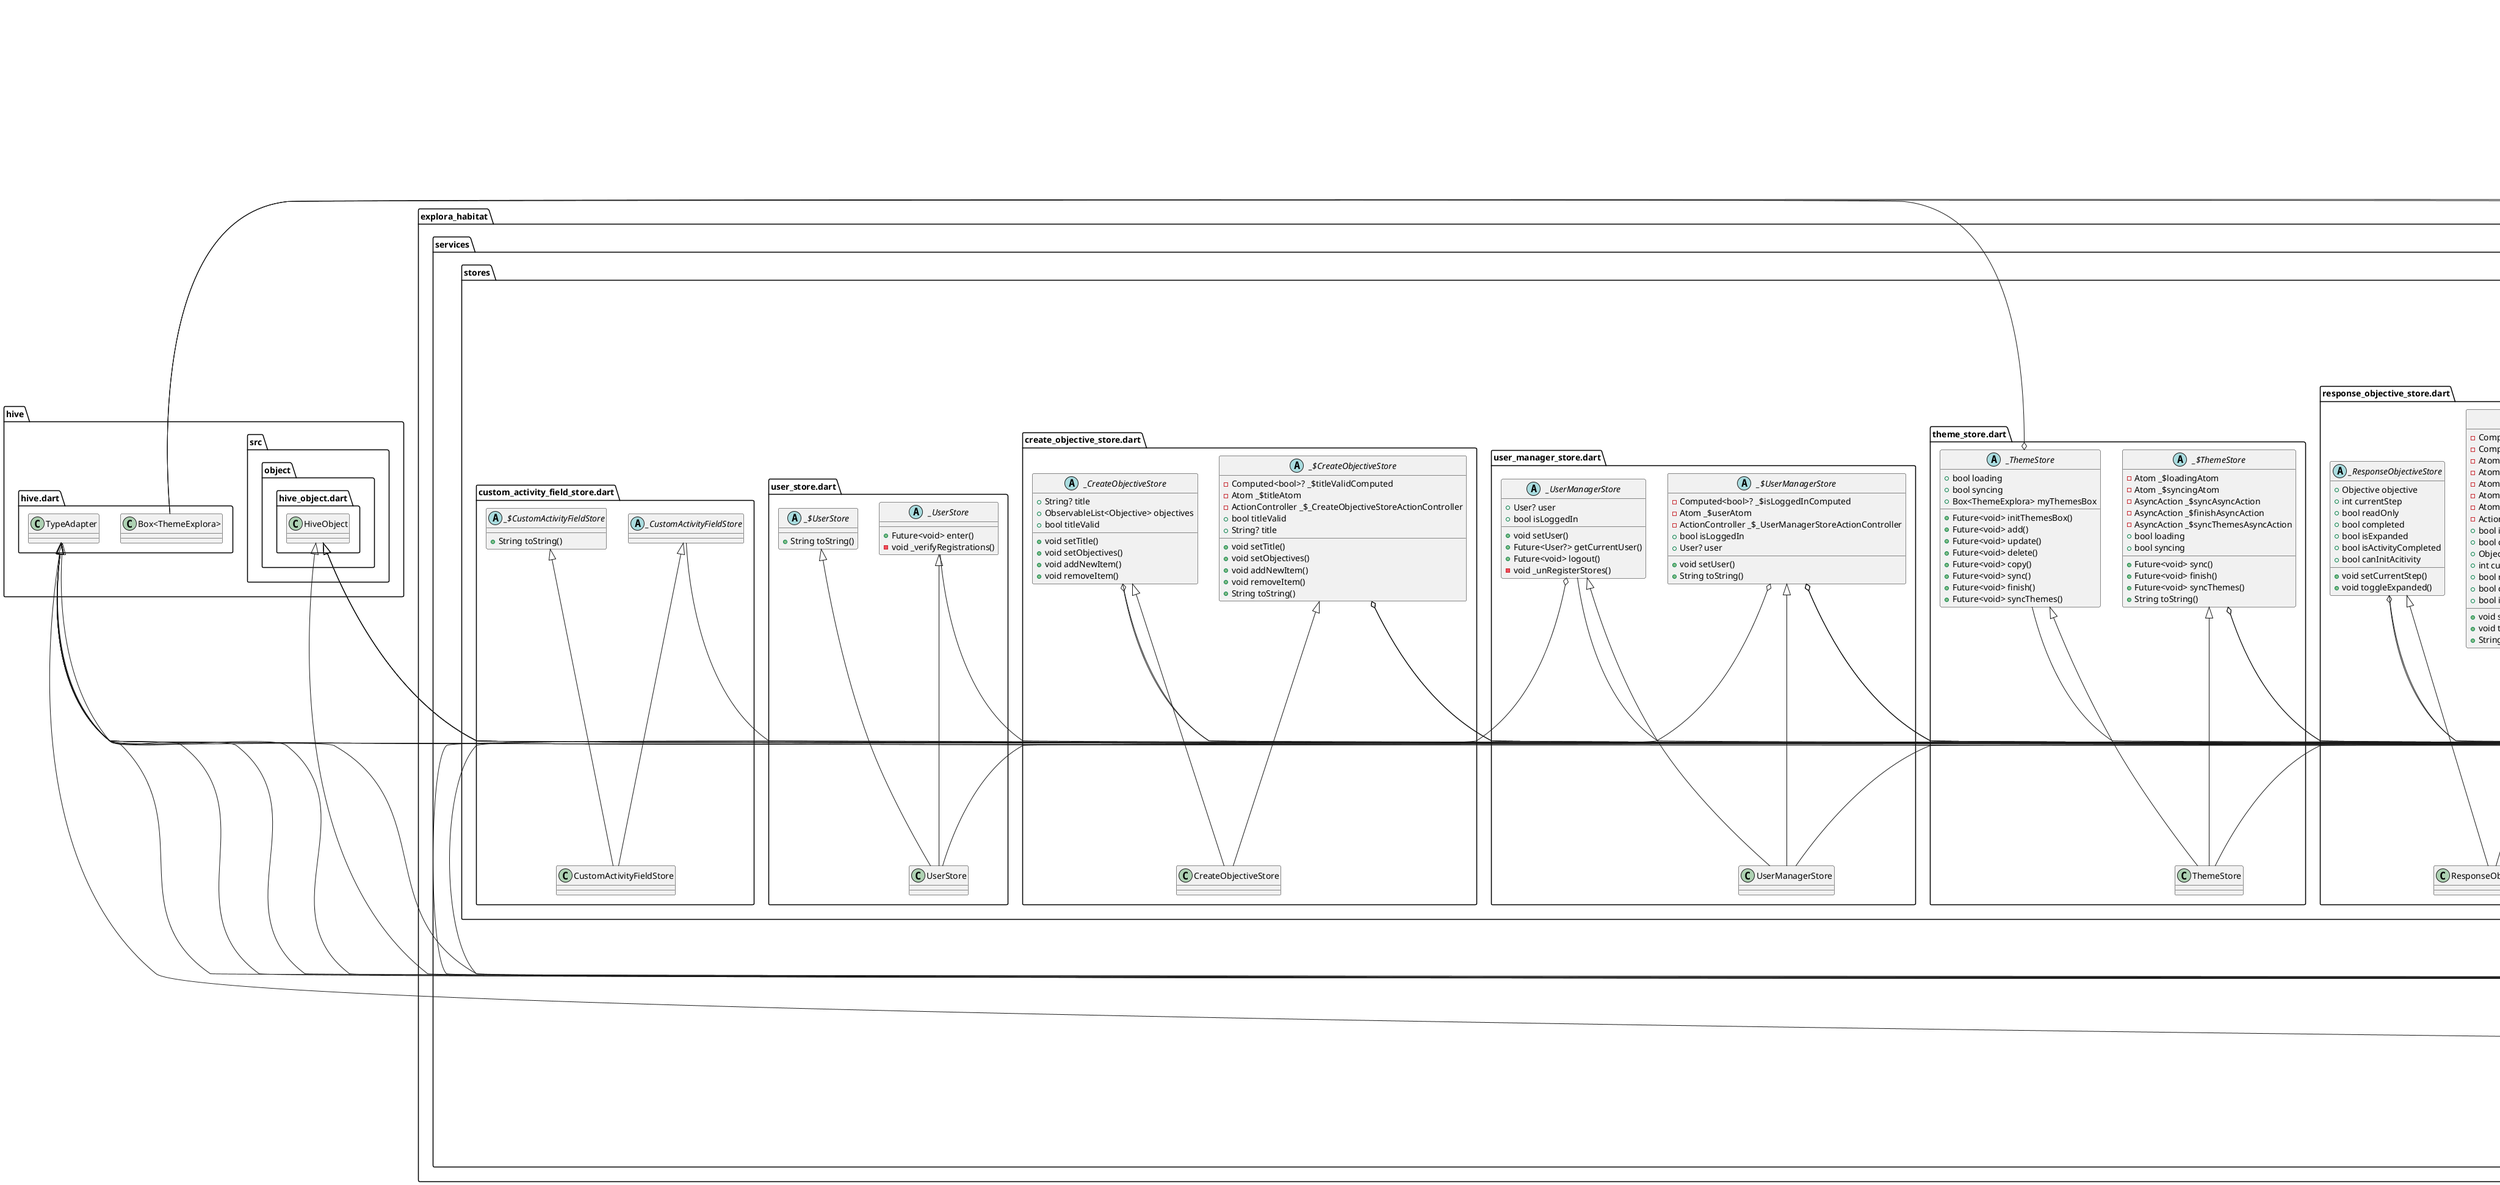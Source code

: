 @startuml
set namespaceSeparator ::

class "explora_habitat::helpers::geolocator_manager.dart::GeolocatorManager" {
  +Future<Position> getCurrentPosition()
}

class "explora_habitat::main.dart::MyApp" {
  +Widget build()
}

"flutter::src::widgets::framework.dart::StatelessWidget" <|-- "explora_habitat::main.dart::MyApp"

class "explora_habitat::services::enum::activity_status.dart::ActivityStatus" {
  +int index
  {static} +List<ActivityStatus> values
  {static} +ActivityStatus pending
}

"explora_habitat::services::enum::activity_status.dart::ActivityStatus" o-- "explora_habitat::services::enum::activity_status.dart::ActivityStatus"
"dart::core::Enum" <|-- "explora_habitat::services::enum::activity_status.dart::ActivityStatus"

class "explora_habitat::services::enum::activity_status.dart::ActivityStatusAdapter" {
  +int typeId
  +int hashCode
  +ActivityStatus read()
  +void write()
  +bool ==()
}

"hive::hive.dart::TypeAdapter" <|-- "explora_habitat::services::enum::activity_status.dart::ActivityStatusAdapter"

class "explora_habitat::services::enum::activity_type.dart::ActivityType" {
  +int index
  {static} +List<ActivityType> values
  {static} +ActivityType audio
}

"explora_habitat::services::enum::activity_type.dart::ActivityType" o-- "explora_habitat::services::enum::activity_type.dart::ActivityType"
"dart::core::Enum" <|-- "explora_habitat::services::enum::activity_type.dart::ActivityType"

class "explora_habitat::services::enum::activity_type.dart::ActivityTypeAdapter" {
  +int typeId
  +int hashCode
  +ActivityType read()
  +void write()
  +bool ==()
}

"hive::hive.dart::TypeAdapter" <|-- "explora_habitat::services::enum::activity_type.dart::ActivityTypeAdapter"

class "explora_habitat::services::enum::field_type.dart::FieldType" {
  +int index
  {static} +List<FieldType> values
  {static} +FieldType text
}

"explora_habitat::services::enum::field_type.dart::FieldType" o-- "explora_habitat::services::enum::field_type.dart::FieldType"
"dart::core::Enum" <|-- "explora_habitat::services::enum::field_type.dart::FieldType"

class "explora_habitat::services::enum::field_type.dart::FieldTypeAdapter" {
  +int typeId
  +int hashCode
  +FieldType read()
  +void write()
  +bool ==()
}

"hive::hive.dart::TypeAdapter" <|-- "explora_habitat::services::enum::field_type.dart::FieldTypeAdapter"

class "explora_habitat::services::enum::response_activity_status.dart::ResponseActivityStatus" {
  +int index
  {static} +List<ResponseActivityStatus> values
  {static} +ResponseActivityStatus pending
}

"explora_habitat::services::enum::response_activity_status.dart::ResponseActivityStatus" o-- "explora_habitat::services::enum::response_activity_status.dart::ResponseActivityStatus"
"dart::core::Enum" <|-- "explora_habitat::services::enum::response_activity_status.dart::ResponseActivityStatus"

class "explora_habitat::services::enum::response_activity_status.dart::ResponseActivityStatusAdapter" {
  +int typeId
  +int hashCode
  +ResponseActivityStatus read()
  +void write()
  +bool ==()
}

"hive::hive.dart::TypeAdapter" <|-- "explora_habitat::services::enum::response_activity_status.dart::ResponseActivityStatusAdapter"

class "explora_habitat::services::enum::theme_status.dart::ThemeStatus" {
  +int index
  {static} +List<ThemeStatus> values
  {static} +ThemeStatus pending
}

"explora_habitat::services::enum::theme_status.dart::ThemeStatus" o-- "explora_habitat::services::enum::theme_status.dart::ThemeStatus"
"dart::core::Enum" <|-- "explora_habitat::services::enum::theme_status.dart::ThemeStatus"

class "explora_habitat::services::enum::theme_status.dart::ThemeStatusAdapter" {
  +int typeId
  +int hashCode
  +ThemeStatus read()
  +void write()
  +bool ==()
}

"hive::hive.dart::TypeAdapter" <|-- "explora_habitat::services::enum::theme_status.dart::ThemeStatusAdapter"

class "explora_habitat::services::models::activity.dart::Activity" {
  +String? id
  +String title
  +List<ActivityType> types
  +List<CustomField> customFields
  +ActivityStatus status
  +List<ResponseActivity> responsesActivity
  +Activity clone()
  +Activity cloneWithResponse()
}

"explora_habitat::services::models::activity.dart::Activity" o-- "explora_habitat::services::enum::activity_status.dart::ActivityStatus"
"hive::src::object::hive_object.dart::HiveObject" <|-- "explora_habitat::services::models::activity.dart::Activity"

class "explora_habitat::services::models::activity.dart::ActivityAdapter" {
  +int typeId
  +int hashCode
  +Activity read()
  +void write()
  +bool ==()
}

"hive::hive.dart::TypeAdapter" <|-- "explora_habitat::services::models::activity.dart::ActivityAdapter"

class "explora_habitat::services::models::custom_field.dart::CustomField" {
  +String? title
  +FieldType type
  +dynamic value
  +bool required
  +Map<String, dynamic> toJson()
}

"explora_habitat::services::models::custom_field.dart::CustomField" o-- "explora_habitat::services::enum::field_type.dart::FieldType"
"hive::src::object::hive_object.dart::HiveObject" <|-- "explora_habitat::services::models::custom_field.dart::CustomField"

class "explora_habitat::services::models::custom_field.dart::CustomFieldAdapter" {
  +int typeId
  +int hashCode
  +CustomField read()
  +void write()
  +bool ==()
}

"hive::hive.dart::TypeAdapter" <|-- "explora_habitat::services::models::custom_field.dart::CustomFieldAdapter"

class "explora_habitat::services::models::objective.dart::Objective" {
  +String? id
  +String title
  +List<Activity> activities
  +bool keepOrder
  +Objective clone()
}

"hive::src::object::hive_object.dart::HiveObject" <|-- "explora_habitat::services::models::objective.dart::Objective"

class "explora_habitat::services::models::objective.dart::ObjectiveAdapter" {
  +int typeId
  +int hashCode
  +Objective read()
  +void write()
  +bool ==()
}

"hive::hive.dart::TypeAdapter" <|-- "explora_habitat::services::models::objective.dart::ObjectiveAdapter"

class "explora_habitat::services::models::response_activity.dart::ResponseActivity" {
  +List<dynamic> audios
  +List<dynamic> images
  +List<dynamic> videos
  +List<dynamic> drawings
  +double? latitude
  +double? longitude
  +List<CustomField> customFields
  +User? user
  +String? id
  +ResponseActivityStatus status
  +ResponseActivity clone()
}

"explora_habitat::services::models::response_activity.dart::ResponseActivity" o-- "explora_habitat::services::models::user.dart::User"
"explora_habitat::services::models::response_activity.dart::ResponseActivity" o-- "explora_habitat::services::enum::response_activity_status.dart::ResponseActivityStatus"
"hive::src::object::hive_object.dart::HiveObject" <|-- "explora_habitat::services::models::response_activity.dart::ResponseActivity"

class "explora_habitat::services::models::response_activity.dart::ResponseActivityAdapter" {
  +int typeId
  +int hashCode
  +ResponseActivity read()
  +void write()
  +bool ==()
}

"hive::hive.dart::TypeAdapter" <|-- "explora_habitat::services::models::response_activity.dart::ResponseActivityAdapter"

class "explora_habitat::services::models::theme_explora.dart::ThemeExplora" {
  +String? id
  +User? creator
  +String title
  +String description
  +List<Objective> objectives
  +ThemeStatus status
  +bool isResponsesSynced
  +bool isResponsesPending
  +ThemeExplora clone()
}

"explora_habitat::services::models::theme_explora.dart::ThemeExplora" o-- "explora_habitat::services::models::user.dart::User"
"explora_habitat::services::models::theme_explora.dart::ThemeExplora" o-- "explora_habitat::services::enum::theme_status.dart::ThemeStatus"
"hive::src::object::hive_object.dart::HiveObject" <|-- "explora_habitat::services::models::theme_explora.dart::ThemeExplora"

class "explora_habitat::services::models::theme_explora.dart::ThemeExploraAdapter" {
  +int typeId
  +int hashCode
  +ThemeExplora read()
  +void write()
  +bool ==()
}

"hive::hive.dart::TypeAdapter" <|-- "explora_habitat::services::models::theme_explora.dart::ThemeExploraAdapter"

class "explora_habitat::services::models::user.dart::User" {
  +String? id
  +String name
  +String email
  +String password
  +DateTime? createdAt
  +DateTime? updatedAt
}

"hive::src::object::hive_object.dart::HiveObject" <|-- "explora_habitat::services::models::user.dart::User"

class "explora_habitat::services::models::user.dart::UserAdapter" {
  +int typeId
  +int hashCode
  +User read()
  +void write()
  +bool ==()
}

"hive::hive.dart::TypeAdapter" <|-- "explora_habitat::services::models::user.dart::UserAdapter"

class "explora_habitat::services::repositories::parse_repository::activity_repository.dart::ActivityRepository" {
  +Future<void> save()
  -String _getFieldJsonList()
  -String _getTypesJsonList()
  +Future<List<Activity>> findAllByObjective()
  +Activity mapParseToActivity()
  +List<CustomField> convertCustomField()
  +List<ActivityType> convertTypes()
}

class "explora_habitat::services::repositories::parse_repository::objective_repository.dart::ObjectiveRepository" {
  +Future<void> save()
  +Future<List<Objective>> findAllByTheme()
  +Objective mapParseToObjective()
}

class "explora_habitat::services::repositories::parse_repository::parse_errors.dart::ParseErrors" {
  {static} -Map<int, String> _error
  {static} +String getDescription()
}

class "explora_habitat::services::repositories::parse_repository::response_repository.dart::ResponseRepository" {
  +Future<void> save()
  -Future<List<ParseFile>> _saveFiles()
  +Future<List<ResponseActivity>> findAllByActivity()
  +ResponseActivity mapParseToResponseActivity()
  +Future<File> getFiles()
  -List<CustomField> _convertCustomField()
  +Future<bool> isActivityAlreadyAnswered()
}

class "explora_habitat::services::repositories::parse_repository::theme_repository.dart::ThemeRepository" {
  +Future<void> save()
  +Future<void> updateStatus()
  +Future<ThemeExplora> findById()
  +Future<List<ThemeExplora>> findAllByCreator()
  +ThemeExplora mapParseToTheme()
  +Future<List<ThemeExplora>> findAllByCreatorAndStatusCompleted()
}

class "explora_habitat::services::repositories::parse_repository::user_repository.dart::UserRepository" {
  +Future<ParseUser> signUp()
  +Future<ParseUser> loginWithEmail()
  +Future<ParseUser?> currentUser()
  +Future<void> logout()
  +User mapParseToUser()
  +Future<User> findById()
}

class "explora_habitat::services::stores::activity_store.dart::ActivityStore" {
}

"explora_habitat::services::stores::activity_store.dart::_ActivityStore" <|-- "explora_habitat::services::stores::activity_store.dart::ActivityStore"
"explora_habitat::services::stores::activity_store.dart::_$ActivityStore" <|-- "explora_habitat::services::stores::activity_store.dart::ActivityStore"

abstract class "explora_habitat::services::stores::activity_store.dart::_ActivityStore" {
  +Activity? activity
  +bool editing
  +String? title
  +ObservableList<CustomField> customFields
  +ObservableList<AcitivityTypeChip> types
  +bool titleValid
  +String? titleError
  +bool activityContentValid
  +bool activityValid
  +void setActivity()
  +void setTitle()
  +void setCustomFieldTitle()
  +void setCustomFieldTye()
  +void selectAcitivyType()
  +Activity createActivity()
}

"explora_habitat::services::stores::activity_store.dart::_ActivityStore" o-- "explora_habitat::services::models::activity.dart::Activity"
"explora_habitat::services::stores::activity_store.dart::_ActivityStore" o-- "mobx::src::api::observable_collections.dart::ObservableList<CustomField>"
"explora_habitat::services::stores::activity_store.dart::_ActivityStore" o-- "mobx::src::api::observable_collections.dart::ObservableList<AcitivityTypeChip>"
"mobx::src::api::store.dart::Store" <|-- "explora_habitat::services::stores::activity_store.dart::_ActivityStore"

class "explora_habitat::services::stores::activity_store.dart::AcitivityTypeChip" {
  +ActivityType activityType
  +bool isSelected
}

"explora_habitat::services::stores::activity_store.dart::AcitivityTypeChip" o-- "explora_habitat::services::enum::activity_type.dart::ActivityType"

abstract class "explora_habitat::services::stores::activity_store.dart::_$ActivityStore" {
  -Computed<bool>? _$titleValidComputed
  -Computed<bool>? _$activityContentValidComputed
  -Computed<bool>? _$activityValidComputed
  -Atom _$activityAtom
  -Atom _$editingAtom
  -Atom _$titleAtom
  -ActionController _$_ActivityStoreActionController
  +bool titleValid
  +bool activityContentValid
  +bool activityValid
  +Activity? activity
  +bool editing
  +String? title
  +void setActivity()
  +void setTitle()
  +void setCustomFieldTitle()
  +void setCustomFieldTye()
  +void selectAcitivyType()
  +String toString()
}

"explora_habitat::services::stores::activity_store.dart::_$ActivityStore" o-- "mobx::src::core.dart::Computed<bool>"
"explora_habitat::services::stores::activity_store.dart::_$ActivityStore" o-- "mobx::src::core.dart::Atom"
"explora_habitat::services::stores::activity_store.dart::_$ActivityStore" o-- "mobx::src::core.dart::ActionController"
"explora_habitat::services::stores::activity_store.dart::_$ActivityStore" o-- "explora_habitat::services::models::activity.dart::Activity"

class "explora_habitat::services::stores::create_activity_store.dart::CreateActivityStore" {
}

"explora_habitat::services::stores::create_activity_store.dart::_CreateActivityStore" <|-- "explora_habitat::services::stores::create_activity_store.dart::CreateActivityStore"
"explora_habitat::services::stores::create_activity_store.dart::_$CreateActivityStore" <|-- "explora_habitat::services::stores::create_activity_store.dart::CreateActivityStore"

abstract class "explora_habitat::services::stores::create_activity_store.dart::_CreateActivityStore" {
  +bool isExpanded
  +bool keepOrder
  +Objective objective
  +ObservableList<Activity> activities
  +void toggleExpanded()
  +dynamic toggleKeepOrder()
  +void reOrder()
}

"explora_habitat::services::stores::create_activity_store.dart::_CreateActivityStore" o-- "explora_habitat::services::models::objective.dart::Objective"
"explora_habitat::services::stores::create_activity_store.dart::_CreateActivityStore" o-- "mobx::src::api::observable_collections.dart::ObservableList<Activity>"
"mobx::src::api::store.dart::Store" <|-- "explora_habitat::services::stores::create_activity_store.dart::_CreateActivityStore"

abstract class "explora_habitat::services::stores::create_activity_store.dart::_$CreateActivityStore" {
  -Atom _$isExpandedAtom
  -Atom _$keepOrderAtom
  -Atom _$objectiveAtom
  -ActionController _$_CreateActivityStoreActionController
  +bool isExpanded
  +bool keepOrder
  +Objective objective
  +void toggleExpanded()
  +dynamic toggleKeepOrder()
  +void reOrder()
  +String toString()
}

"explora_habitat::services::stores::create_activity_store.dart::_$CreateActivityStore" o-- "mobx::src::core.dart::Atom"
"explora_habitat::services::stores::create_activity_store.dart::_$CreateActivityStore" o-- "mobx::src::core.dart::ActionController"
"explora_habitat::services::stores::create_activity_store.dart::_$CreateActivityStore" o-- "explora_habitat::services::models::objective.dart::Objective"

class "explora_habitat::services::stores::create_objective_store.dart::CreateObjectiveStore" {
}

"explora_habitat::services::stores::create_objective_store.dart::_CreateObjectiveStore" <|-- "explora_habitat::services::stores::create_objective_store.dart::CreateObjectiveStore"
"explora_habitat::services::stores::create_objective_store.dart::_$CreateObjectiveStore" <|-- "explora_habitat::services::stores::create_objective_store.dart::CreateObjectiveStore"

abstract class "explora_habitat::services::stores::create_objective_store.dart::_CreateObjectiveStore" {
  +String? title
  +ObservableList<Objective> objectives
  +bool titleValid
  +void setTitle()
  +void setObjectives()
  +void addNewItem()
  +void removeItem()
}

"explora_habitat::services::stores::create_objective_store.dart::_CreateObjectiveStore" o-- "mobx::src::api::observable_collections.dart::ObservableList<Objective>"
"mobx::src::api::store.dart::Store" <|-- "explora_habitat::services::stores::create_objective_store.dart::_CreateObjectiveStore"

abstract class "explora_habitat::services::stores::create_objective_store.dart::_$CreateObjectiveStore" {
  -Computed<bool>? _$titleValidComputed
  -Atom _$titleAtom
  -ActionController _$_CreateObjectiveStoreActionController
  +bool titleValid
  +String? title
  +void setTitle()
  +void setObjectives()
  +void addNewItem()
  +void removeItem()
  +String toString()
}

"explora_habitat::services::stores::create_objective_store.dart::_$CreateObjectiveStore" o-- "mobx::src::core.dart::Computed<bool>"
"explora_habitat::services::stores::create_objective_store.dart::_$CreateObjectiveStore" o-- "mobx::src::core.dart::Atom"
"explora_habitat::services::stores::create_objective_store.dart::_$CreateObjectiveStore" o-- "mobx::src::core.dart::ActionController"

class "explora_habitat::services::stores::create_tema_store.dart::CreateThemeStore" {
}

"explora_habitat::services::stores::create_tema_store.dart::_CreateThemeStore" <|-- "explora_habitat::services::stores::create_tema_store.dart::CreateThemeStore"
"explora_habitat::services::stores::create_tema_store.dart::_$CreateThemeStore" <|-- "explora_habitat::services::stores::create_tema_store.dart::CreateThemeStore"

abstract class "explora_habitat::services::stores::create_tema_store.dart::_CreateThemeStore" {
  +String? title
  +String? description
  +ThemeExplora? theme
  +int? index
  +String? themeContentError
  +bool titleValid
  +String? titleError
  +bool descriptionValid
  +String? descriptionError
  +bool themeValid
  +void setTitle()
  +void setDescription()
  +void setObjectives()
  +void setTheme()
  +void editTheme()
  +bool isThemeValid()
  +void saveTheme()
}

"explora_habitat::services::stores::create_tema_store.dart::_CreateThemeStore" o-- "explora_habitat::services::models::theme_explora.dart::ThemeExplora"
"mobx::src::api::store.dart::Store" <|-- "explora_habitat::services::stores::create_tema_store.dart::_CreateThemeStore"

abstract class "explora_habitat::services::stores::create_tema_store.dart::_$CreateThemeStore" {
  -Computed<bool>? _$titleValidComputed
  -Computed<String?>? _$titleErrorComputed
  -Computed<bool>? _$descriptionValidComputed
  -Computed<String?>? _$descriptionErrorComputed
  -Computed<bool>? _$themeValidComputed
  -Atom _$titleAtom
  -Atom _$descriptionAtom
  -Atom _$themeAtom
  -Atom _$indexAtom
  -Atom _$themeContentErrorAtom
  -ActionController _$_CreateThemeStoreActionController
  +bool titleValid
  +String? titleError
  +bool descriptionValid
  +String? descriptionError
  +bool themeValid
  +String? title
  +String? description
  +ThemeExplora? theme
  +int? index
  +String? themeContentError
  +void setTitle()
  +void setDescription()
  +void setObjectives()
  +void setTheme()
  +void editTheme()
  +bool isThemeValid()
  +void saveTheme()
  +String toString()
}

"explora_habitat::services::stores::create_tema_store.dart::_$CreateThemeStore" o-- "mobx::src::core.dart::Computed<bool>"
"explora_habitat::services::stores::create_tema_store.dart::_$CreateThemeStore" o-- "mobx::src::core.dart::Computed<String>"
"explora_habitat::services::stores::create_tema_store.dart::_$CreateThemeStore" o-- "mobx::src::core.dart::Atom"
"explora_habitat::services::stores::create_tema_store.dart::_$CreateThemeStore" o-- "mobx::src::core.dart::ActionController"
"explora_habitat::services::stores::create_tema_store.dart::_$CreateThemeStore" o-- "explora_habitat::services::models::theme_explora.dart::ThemeExplora"

class "explora_habitat::services::stores::custom_activity_field_store.dart::CustomActivityFieldStore" {
}

"explora_habitat::services::stores::custom_activity_field_store.dart::_CustomActivityFieldStore" <|-- "explora_habitat::services::stores::custom_activity_field_store.dart::CustomActivityFieldStore"
"explora_habitat::services::stores::custom_activity_field_store.dart::_$CustomActivityFieldStore" <|-- "explora_habitat::services::stores::custom_activity_field_store.dart::CustomActivityFieldStore"

abstract class "explora_habitat::services::stores::custom_activity_field_store.dart::_CustomActivityFieldStore" {
}

"mobx::src::api::store.dart::Store" <|-- "explora_habitat::services::stores::custom_activity_field_store.dart::_CustomActivityFieldStore"

abstract class "explora_habitat::services::stores::custom_activity_field_store.dart::_$CustomActivityFieldStore" {
  +String toString()
}

class "explora_habitat::services::stores::custom_field_store.dart::CustomFieldStore" {
}

"explora_habitat::services::stores::custom_field_store.dart::_CustomFieldStore" <|-- "explora_habitat::services::stores::custom_field_store.dart::CustomFieldStore"
"explora_habitat::services::stores::custom_field_store.dart::_$CustomFieldStore" <|-- "explora_habitat::services::stores::custom_field_store.dart::CustomFieldStore"

abstract class "explora_habitat::services::stores::custom_field_store.dart::_CustomFieldStore" {
  +CustomField? customField
  +bool required
  +void setFieldType()
  +void setTitle()
  +void toggleRequired()
}

"explora_habitat::services::stores::custom_field_store.dart::_CustomFieldStore" o-- "explora_habitat::services::models::custom_field.dart::CustomField"
"mobx::src::api::store.dart::Store" <|-- "explora_habitat::services::stores::custom_field_store.dart::_CustomFieldStore"

abstract class "explora_habitat::services::stores::custom_field_store.dart::_$CustomFieldStore" {
  -Atom _$customFieldAtom
  -Atom _$requiredAtom
  -ActionController _$_CustomFieldStoreActionController
  +CustomField? customField
  +bool required
  +void setFieldType()
  +void setTitle()
  +void toggleRequired()
  +String toString()
}

"explora_habitat::services::stores::custom_field_store.dart::_$CustomFieldStore" o-- "mobx::src::core.dart::Atom"
"explora_habitat::services::stores::custom_field_store.dart::_$CustomFieldStore" o-- "mobx::src::core.dart::ActionController"
"explora_habitat::services::stores::custom_field_store.dart::_$CustomFieldStore" o-- "explora_habitat::services::models::custom_field.dart::CustomField"

class "explora_habitat::services::stores::edit_objective_store.dart::EditObjectiveStore" {
}

"explora_habitat::services::stores::edit_objective_store.dart::_EditObjectiveStore" <|-- "explora_habitat::services::stores::edit_objective_store.dart::EditObjectiveStore"
"explora_habitat::services::stores::edit_objective_store.dart::_$EditObjectiveStore" <|-- "explora_habitat::services::stores::edit_objective_store.dart::EditObjectiveStore"

abstract class "explora_habitat::services::stores::edit_objective_store.dart::_EditObjectiveStore" {
  +String title
  +String oldTitle
  +Objective objective
  +bool titleValid
  +String? titleError
  +void setTitle()
  +void updateTheme()
  +void resetFields()
}

"explora_habitat::services::stores::edit_objective_store.dart::_EditObjectiveStore" o-- "explora_habitat::services::models::objective.dart::Objective"
"mobx::src::api::store.dart::Store" <|-- "explora_habitat::services::stores::edit_objective_store.dart::_EditObjectiveStore"

abstract class "explora_habitat::services::stores::edit_objective_store.dart::_$EditObjectiveStore" {
  -Computed<bool>? _$titleValidComputed
  -Computed<String?>? _$titleErrorComputed
  -Atom _$titleAtom
  -Atom _$oldTitleAtom
  -ActionController _$_EditObjectiveStoreActionController
  +bool titleValid
  +String? titleError
  +String title
  +String oldTitle
  +void setTitle()
  +void updateTheme()
  +void resetFields()
  +String toString()
}

"explora_habitat::services::stores::edit_objective_store.dart::_$EditObjectiveStore" o-- "mobx::src::core.dart::Computed<bool>"
"explora_habitat::services::stores::edit_objective_store.dart::_$EditObjectiveStore" o-- "mobx::src::core.dart::Computed<String>"
"explora_habitat::services::stores::edit_objective_store.dart::_$EditObjectiveStore" o-- "mobx::src::core.dart::Atom"
"explora_habitat::services::stores::edit_objective_store.dart::_$EditObjectiveStore" o-- "mobx::src::core.dart::ActionController"

class "explora_habitat::services::stores::edit_theme_store.dart::EditThemeStore" {
}

"explora_habitat::services::stores::edit_theme_store.dart::_EditThemeStore" <|-- "explora_habitat::services::stores::edit_theme_store.dart::EditThemeStore"
"explora_habitat::services::stores::edit_theme_store.dart::_$EditThemeStore" <|-- "explora_habitat::services::stores::edit_theme_store.dart::EditThemeStore"

abstract class "explora_habitat::services::stores::edit_theme_store.dart::_EditThemeStore" {
  +String title
  +String oldTitle
  +String description
  +String oldDescription
  +ThemeExplora theme
  +bool titleValid
  +String? titleError
  +bool descriptionValid
  +String? descriptionError
  +bool themeValid
  +void setTitle()
  +void setDescription()
  +void updateTheme()
  +void resetFields()
}

"explora_habitat::services::stores::edit_theme_store.dart::_EditThemeStore" o-- "explora_habitat::services::models::theme_explora.dart::ThemeExplora"
"mobx::src::api::store.dart::Store" <|-- "explora_habitat::services::stores::edit_theme_store.dart::_EditThemeStore"

abstract class "explora_habitat::services::stores::edit_theme_store.dart::_$EditThemeStore" {
  -Computed<bool>? _$titleValidComputed
  -Computed<String?>? _$titleErrorComputed
  -Computed<bool>? _$descriptionValidComputed
  -Computed<String?>? _$descriptionErrorComputed
  -Computed<bool>? _$themeValidComputed
  -Atom _$titleAtom
  -Atom _$oldTitleAtom
  -Atom _$descriptionAtom
  -Atom _$oldDescriptionAtom
  -ActionController _$_EditThemeStoreActionController
  +bool titleValid
  +String? titleError
  +bool descriptionValid
  +String? descriptionError
  +bool themeValid
  +String title
  +String oldTitle
  +String description
  +String oldDescription
  +void setTitle()
  +void setDescription()
  +void updateTheme()
  +void resetFields()
  +String toString()
}

"explora_habitat::services::stores::edit_theme_store.dart::_$EditThemeStore" o-- "mobx::src::core.dart::Computed<bool>"
"explora_habitat::services::stores::edit_theme_store.dart::_$EditThemeStore" o-- "mobx::src::core.dart::Computed<String>"
"explora_habitat::services::stores::edit_theme_store.dart::_$EditThemeStore" o-- "mobx::src::core.dart::Atom"
"explora_habitat::services::stores::edit_theme_store.dart::_$EditThemeStore" o-- "mobx::src::core.dart::ActionController"

class "explora_habitat::services::stores::login_store.dart::LoginStore" {
}

"explora_habitat::services::stores::login_store.dart::_LoginStore" <|-- "explora_habitat::services::stores::login_store.dart::LoginStore"
"explora_habitat::services::stores::login_store.dart::_$LoginStore" <|-- "explora_habitat::services::stores::login_store.dart::LoginStore"

abstract class "explora_habitat::services::stores::login_store.dart::_LoginStore" {
  +String? email
  +String? password
  +bool loading
  +String? error
  +bool loggedIn
  +bool emailValid
  +String? emailError
  +bool passwordValid
  +String? passwordError
  +void Function()? loginPressed
  +void setEmail()
  +void setPassoword()
  -Future<void> _login()
  -void _verifyRegistrations()
}

"explora_habitat::services::stores::login_store.dart::_LoginStore" o-- "dart::ui::void Function()"
"mobx::src::api::store.dart::Store" <|-- "explora_habitat::services::stores::login_store.dart::_LoginStore"

abstract class "explora_habitat::services::stores::login_store.dart::_$LoginStore" {
  -Computed<bool>? _$emailValidComputed
  -Computed<bool>? _$passwordValidComputed
  -Computed<void Function()?>? _$loginPressedComputed
  -Atom _$emailAtom
  -Atom _$passwordAtom
  -Atom _$loadingAtom
  -Atom _$errorAtom
  -Atom _$loggedInAtom
  -AsyncAction _$_loginAsyncAction
  -ActionController _$_LoginStoreActionController
  +bool emailValid
  +bool passwordValid
  +void Function()? loginPressed
  +String? email
  +String? password
  +bool loading
  +String? error
  +bool loggedIn
  -Future<void> _login()
  +void setEmail()
  +void setPassoword()
  +String toString()
}

"explora_habitat::services::stores::login_store.dart::_$LoginStore" o-- "mobx::src::core.dart::Computed<bool>"
"explora_habitat::services::stores::login_store.dart::_$LoginStore" o-- "mobx::src::core.dart::Computed<void Function()>"
"explora_habitat::services::stores::login_store.dart::_$LoginStore" o-- "mobx::src::core.dart::Atom"
"explora_habitat::services::stores::login_store.dart::_$LoginStore" o-- "mobx::src::api::async.dart::AsyncAction"
"explora_habitat::services::stores::login_store.dart::_$LoginStore" o-- "mobx::src::core.dart::ActionController"
"explora_habitat::services::stores::login_store.dart::_$LoginStore" o-- "dart::ui::void Function()"

class "explora_habitat::services::stores::my_theme_store.dart::MyThemeStore" {
}

"explora_habitat::services::stores::my_theme_store.dart::_MyThemeStore" <|-- "explora_habitat::services::stores::my_theme_store.dart::MyThemeStore"
"explora_habitat::services::stores::my_theme_store.dart::_$MyThemeStore" <|-- "explora_habitat::services::stores::my_theme_store.dart::MyThemeStore"

abstract class "explora_habitat::services::stores::my_theme_store.dart::_MyThemeStore" {
  +ThemeExplora theme
  +bool isExpanded
  +void toggleExpanded()
}

"explora_habitat::services::stores::my_theme_store.dart::_MyThemeStore" o-- "explora_habitat::services::models::theme_explora.dart::ThemeExplora"
"mobx::src::api::store.dart::Store" <|-- "explora_habitat::services::stores::my_theme_store.dart::_MyThemeStore"

abstract class "explora_habitat::services::stores::my_theme_store.dart::_$MyThemeStore" {
  -Atom _$themeAtom
  -Atom _$isExpandedAtom
  -ActionController _$_MyThemeStoreActionController
  +ThemeExplora theme
  +bool isExpanded
  +void toggleExpanded()
  +String toString()
}

"explora_habitat::services::stores::my_theme_store.dart::_$MyThemeStore" o-- "mobx::src::core.dart::Atom"
"explora_habitat::services::stores::my_theme_store.dart::_$MyThemeStore" o-- "mobx::src::core.dart::ActionController"
"explora_habitat::services::stores::my_theme_store.dart::_$MyThemeStore" o-- "explora_habitat::services::models::theme_explora.dart::ThemeExplora"

class "explora_habitat::services::stores::objective_store.dart::ObjectiveStore" {
}

"explora_habitat::services::stores::objective_store.dart::_ObjectiveStore" <|-- "explora_habitat::services::stores::objective_store.dart::ObjectiveStore"
"explora_habitat::services::stores::objective_store.dart::_$ObjectiveStore" <|-- "explora_habitat::services::stores::objective_store.dart::ObjectiveStore"

abstract class "explora_habitat::services::stores::objective_store.dart::_ObjectiveStore" {
  +Objective objective
  +String title
  +String oldTitle
  +bool titleValid
  +String? titleError
  +void setTitle()
  +void updateTheme()
  +void resetFields()
}

"explora_habitat::services::stores::objective_store.dart::_ObjectiveStore" o-- "explora_habitat::services::models::objective.dart::Objective"
"mobx::src::api::store.dart::Store" <|-- "explora_habitat::services::stores::objective_store.dart::_ObjectiveStore"

abstract class "explora_habitat::services::stores::objective_store.dart::_$ObjectiveStore" {
  -Computed<bool>? _$titleValidComputed
  -Computed<String?>? _$titleErrorComputed
  -Atom _$objectiveAtom
  -Atom _$titleAtom
  -Atom _$oldTitleAtom
  -ActionController _$_ObjectiveStoreActionController
  +bool titleValid
  +String? titleError
  +Objective objective
  +String title
  +String oldTitle
  +void setTitle()
  +void updateTheme()
  +void resetFields()
  +String toString()
}

"explora_habitat::services::stores::objective_store.dart::_$ObjectiveStore" o-- "mobx::src::core.dart::Computed<bool>"
"explora_habitat::services::stores::objective_store.dart::_$ObjectiveStore" o-- "mobx::src::core.dart::Computed<String>"
"explora_habitat::services::stores::objective_store.dart::_$ObjectiveStore" o-- "mobx::src::core.dart::Atom"
"explora_habitat::services::stores::objective_store.dart::_$ObjectiveStore" o-- "mobx::src::core.dart::ActionController"
"explora_habitat::services::stores::objective_store.dart::_$ObjectiveStore" o-- "explora_habitat::services::models::objective.dart::Objective"

class "explora_habitat::services::stores::page_store.dart::PageStore" {
}

"explora_habitat::services::stores::page_store.dart::_PageStore" <|-- "explora_habitat::services::stores::page_store.dart::PageStore"
"explora_habitat::services::stores::page_store.dart::_$PageStore" <|-- "explora_habitat::services::stores::page_store.dart::PageStore"

abstract class "explora_habitat::services::stores::page_store.dart::_PageStore" {
  +int page
  +void setPage()
}

"mobx::src::api::store.dart::Store" <|-- "explora_habitat::services::stores::page_store.dart::_PageStore"

abstract class "explora_habitat::services::stores::page_store.dart::_$PageStore" {
  -Atom _$pageAtom
  -ActionController _$_PageStoreActionController
  +int page
  +void setPage()
  +String toString()
}

"explora_habitat::services::stores::page_store.dart::_$PageStore" o-- "mobx::src::core.dart::Atom"
"explora_habitat::services::stores::page_store.dart::_$PageStore" o-- "mobx::src::core.dart::ActionController"

class "explora_habitat::services::stores::responses_theme_store.dart::ResponsesThemeStore" {
}

"explora_habitat::services::stores::responses_theme_store.dart::_ResponsesThemeStore" <|-- "explora_habitat::services::stores::responses_theme_store.dart::ResponsesThemeStore"
"explora_habitat::services::stores::responses_theme_store.dart::_$ResponsesThemeStore" <|-- "explora_habitat::services::stores::responses_theme_store.dart::ResponsesThemeStore"

abstract class "explora_habitat::services::stores::responses_theme_store.dart::_ResponsesThemeStore" {
  +bool loading
  +Box<ThemeExplora> completedThemesBox
  +Future<void> initThemesBox()
  +Future<void> syncThemes()
  +void delete()
}

"explora_habitat::services::stores::responses_theme_store.dart::_ResponsesThemeStore" o-- "hive::hive.dart::Box<ThemeExplora>"
"mobx::src::api::store.dart::Store" <|-- "explora_habitat::services::stores::responses_theme_store.dart::_ResponsesThemeStore"

abstract class "explora_habitat::services::stores::responses_theme_store.dart::_$ResponsesThemeStore" {
  -Atom _$loadingAtom
  -AsyncAction _$syncThemesAsyncAction
  +bool loading
  +Future<void> syncThemes()
  +String toString()
}

"explora_habitat::services::stores::responses_theme_store.dart::_$ResponsesThemeStore" o-- "mobx::src::core.dart::Atom"
"explora_habitat::services::stores::responses_theme_store.dart::_$ResponsesThemeStore" o-- "mobx::src::api::async.dart::AsyncAction"

class "explora_habitat::services::stores::response_activity_store.dart::ResponseActivityStore" {
}

"explora_habitat::services::stores::response_activity_store.dart::_ResponseActivityStore" <|-- "explora_habitat::services::stores::response_activity_store.dart::ResponseActivityStore"
"explora_habitat::services::stores::response_activity_store.dart::_$ResponseActivityStore" <|-- "explora_habitat::services::stores::response_activity_store.dart::ResponseActivityStore"

abstract class "explora_habitat::services::stores::response_activity_store.dart::_ResponseActivityStore" {
  +Activity activity
  +String? id
  +bool readOnly
  +bool loading
  +ObservableList<dynamic> images
  +ObservableList<dynamic> videos
  +ObservableList<dynamic> drawings
  +ObservableList<dynamic> audios
  +ObservableList<CustomField> customFields
  +Future<void> saveResponse()
}

"explora_habitat::services::stores::response_activity_store.dart::_ResponseActivityStore" o-- "explora_habitat::services::models::activity.dart::Activity"
"explora_habitat::services::stores::response_activity_store.dart::_ResponseActivityStore" o-- "mobx::src::api::observable_collections.dart::ObservableList<dynamic>"
"explora_habitat::services::stores::response_activity_store.dart::_ResponseActivityStore" o-- "mobx::src::api::observable_collections.dart::ObservableList<CustomField>"
"mobx::src::api::store.dart::Store" <|-- "explora_habitat::services::stores::response_activity_store.dart::_ResponseActivityStore"

abstract class "explora_habitat::services::stores::response_activity_store.dart::_$ResponseActivityStore" {
  -Atom _$activityAtom
  -Atom _$idAtom
  -Atom _$readOnlyAtom
  -Atom _$loadingAtom
  -AsyncAction _$saveResponseAsyncAction
  +Activity activity
  +String? id
  +bool readOnly
  +bool loading
  +Future<void> saveResponse()
  +String toString()
}

"explora_habitat::services::stores::response_activity_store.dart::_$ResponseActivityStore" o-- "mobx::src::core.dart::Atom"
"explora_habitat::services::stores::response_activity_store.dart::_$ResponseActivityStore" o-- "mobx::src::api::async.dart::AsyncAction"
"explora_habitat::services::stores::response_activity_store.dart::_$ResponseActivityStore" o-- "explora_habitat::services::models::activity.dart::Activity"

class "explora_habitat::services::stores::response_objective_store.dart::ResponseObjectiveStore" {
}

"explora_habitat::services::stores::response_objective_store.dart::_ResponseObjectiveStore" <|-- "explora_habitat::services::stores::response_objective_store.dart::ResponseObjectiveStore"
"explora_habitat::services::stores::response_objective_store.dart::_$ResponseObjectiveStore" <|-- "explora_habitat::services::stores::response_objective_store.dart::ResponseObjectiveStore"

abstract class "explora_habitat::services::stores::response_objective_store.dart::_ResponseObjectiveStore" {
  +Objective objective
  +int currentStep
  +bool readOnly
  +bool completed
  +bool isExpanded
  +bool isActivityCompleted
  +bool canInitAcitivity
  +void setCurrentStep()
  +void toggleExpanded()
}

"explora_habitat::services::stores::response_objective_store.dart::_ResponseObjectiveStore" o-- "explora_habitat::services::models::objective.dart::Objective"
"mobx::src::api::store.dart::Store" <|-- "explora_habitat::services::stores::response_objective_store.dart::_ResponseObjectiveStore"

abstract class "explora_habitat::services::stores::response_objective_store.dart::_$ResponseObjectiveStore" {
  -Computed<bool>? _$isActivityCompletedComputed
  -Computed<bool>? _$canInitAcitivityComputed
  -Atom _$objectiveAtom
  -Atom _$currentStepAtom
  -Atom _$readOnlyAtom
  -Atom _$completedAtom
  -Atom _$isExpandedAtom
  -ActionController _$_ResponseObjectiveStoreActionController
  +bool isActivityCompleted
  +bool canInitAcitivity
  +Objective objective
  +int currentStep
  +bool readOnly
  +bool completed
  +bool isExpanded
  +void setCurrentStep()
  +void toggleExpanded()
  +String toString()
}

"explora_habitat::services::stores::response_objective_store.dart::_$ResponseObjectiveStore" o-- "mobx::src::core.dart::Computed<bool>"
"explora_habitat::services::stores::response_objective_store.dart::_$ResponseObjectiveStore" o-- "mobx::src::core.dart::Atom"
"explora_habitat::services::stores::response_objective_store.dart::_$ResponseObjectiveStore" o-- "mobx::src::core.dart::ActionController"
"explora_habitat::services::stores::response_objective_store.dart::_$ResponseObjectiveStore" o-- "explora_habitat::services::models::objective.dart::Objective"

class "explora_habitat::services::stores::response_theme_store.dart::ResponseThemeStore" {
}

"explora_habitat::services::stores::response_theme_store.dart::_ResponseThemeStore" <|-- "explora_habitat::services::stores::response_theme_store.dart::ResponseThemeStore"
"explora_habitat::services::stores::response_theme_store.dart::_$ResponseThemeStore" <|-- "explora_habitat::services::stores::response_theme_store.dart::ResponseThemeStore"

abstract class "explora_habitat::services::stores::response_theme_store.dart::_ResponseThemeStore" {
  +ThemeExplora theme
  +int key
  +bool readOnly
  +bool completed
  +bool isExpanded
  +void toggleExpanded()
  +Future<void> saveResponse()
}

"explora_habitat::services::stores::response_theme_store.dart::_ResponseThemeStore" o-- "explora_habitat::services::models::theme_explora.dart::ThemeExplora"
"mobx::src::api::store.dart::Store" <|-- "explora_habitat::services::stores::response_theme_store.dart::_ResponseThemeStore"

abstract class "explora_habitat::services::stores::response_theme_store.dart::_$ResponseThemeStore" {
  -Atom _$themeAtom
  -Atom _$keyAtom
  -Atom _$readOnlyAtom
  -Atom _$completedAtom
  -Atom _$isExpandedAtom
  -AsyncAction _$saveResponseAsyncAction
  -ActionController _$_ResponseThemeStoreActionController
  +ThemeExplora theme
  +int key
  +bool readOnly
  +bool completed
  +bool isExpanded
  +Future<void> saveResponse()
  +void toggleExpanded()
  +String toString()
}

"explora_habitat::services::stores::response_theme_store.dart::_$ResponseThemeStore" o-- "mobx::src::core.dart::Atom"
"explora_habitat::services::stores::response_theme_store.dart::_$ResponseThemeStore" o-- "mobx::src::api::async.dart::AsyncAction"
"explora_habitat::services::stores::response_theme_store.dart::_$ResponseThemeStore" o-- "mobx::src::core.dart::ActionController"
"explora_habitat::services::stores::response_theme_store.dart::_$ResponseThemeStore" o-- "explora_habitat::services::models::theme_explora.dart::ThemeExplora"

class "explora_habitat::services::stores::signup_store.dart::SignupStore" {
}

"explora_habitat::services::stores::signup_store.dart::_SignupStore" <|-- "explora_habitat::services::stores::signup_store.dart::SignupStore"
"explora_habitat::services::stores::signup_store.dart::_$SignupStore" <|-- "explora_habitat::services::stores::signup_store.dart::SignupStore"

abstract class "explora_habitat::services::stores::signup_store.dart::_SignupStore" {
  +String? name
  +String? email
  +String? pass1
  +String? pass2
  +bool loading
  +String? error
  +bool loggedIn
  +bool nameValid
  +String? nameError
  +bool emailValid
  +String? emailError
  +bool pass1Valid
  +String? pass1Error
  +bool pass2Valid
  +String? pass2Error
  +bool isFormValid
  +void Function()? signUpPressed
  +void setName()
  +void setEmail()
  +void setPass1()
  +void setPass2()
  -Future<void> _signUp()
  -void _verifyRegistrations()
}

"explora_habitat::services::stores::signup_store.dart::_SignupStore" o-- "dart::ui::void Function()"
"mobx::src::api::store.dart::Store" <|-- "explora_habitat::services::stores::signup_store.dart::_SignupStore"

abstract class "explora_habitat::services::stores::signup_store.dart::_$SignupStore" {
  -Computed<bool>? _$nameValidComputed
  -Computed<bool>? _$emailValidComputed
  -Computed<bool>? _$pass1ValidComputed
  -Computed<bool>? _$pass2ValidComputed
  -Computed<bool>? _$isFormValidComputed
  -Computed<void Function()?>? _$signUpPressedComputed
  -Atom _$nameAtom
  -Atom _$emailAtom
  -Atom _$pass1Atom
  -Atom _$pass2Atom
  -Atom _$loadingAtom
  -Atom _$errorAtom
  -Atom _$loggedInAtom
  -AsyncAction _$_signUpAsyncAction
  -ActionController _$_SignupStoreActionController
  +bool nameValid
  +bool emailValid
  +bool pass1Valid
  +bool pass2Valid
  +bool isFormValid
  +void Function()? signUpPressed
  +String? name
  +String? email
  +String? pass1
  +String? pass2
  +bool loading
  +String? error
  +bool loggedIn
  -Future<void> _signUp()
  +void setName()
  +void setEmail()
  +void setPass1()
  +void setPass2()
  +String toString()
}

"explora_habitat::services::stores::signup_store.dart::_$SignupStore" o-- "mobx::src::core.dart::Computed<bool>"
"explora_habitat::services::stores::signup_store.dart::_$SignupStore" o-- "mobx::src::core.dart::Computed<void Function()>"
"explora_habitat::services::stores::signup_store.dart::_$SignupStore" o-- "mobx::src::core.dart::Atom"
"explora_habitat::services::stores::signup_store.dart::_$SignupStore" o-- "mobx::src::api::async.dart::AsyncAction"
"explora_habitat::services::stores::signup_store.dart::_$SignupStore" o-- "mobx::src::core.dart::ActionController"
"explora_habitat::services::stores::signup_store.dart::_$SignupStore" o-- "dart::ui::void Function()"

class "explora_habitat::services::stores::synced_themes_store.dart::SyncedThemesStore" {
}

"explora_habitat::services::stores::synced_themes_store.dart::_SyncedThemesStore" <|-- "explora_habitat::services::stores::synced_themes_store.dart::SyncedThemesStore"
"explora_habitat::services::stores::synced_themes_store.dart::_$SyncedThemesStore" <|-- "explora_habitat::services::stores::synced_themes_store.dart::SyncedThemesStore"

abstract class "explora_habitat::services::stores::synced_themes_store.dart::_SyncedThemesStore" {
  +Box<ThemeExplora> syncedThemeBox
  +bool loading
  +bool syncing
  +void add()
  +void delete()
  +Future<void> update()
  +Future<void> initThemesBox()
  +Future<void> sync()
}

"explora_habitat::services::stores::synced_themes_store.dart::_SyncedThemesStore" o-- "hive::hive.dart::Box<ThemeExplora>"
"mobx::src::api::store.dart::Store" <|-- "explora_habitat::services::stores::synced_themes_store.dart::_SyncedThemesStore"

abstract class "explora_habitat::services::stores::synced_themes_store.dart::_$SyncedThemesStore" {
  -Atom _$loadingAtom
  -Atom _$syncingAtom
  -AsyncAction _$syncAsyncAction
  +bool loading
  +bool syncing
  +Future<void> sync()
  +String toString()
}

"explora_habitat::services::stores::synced_themes_store.dart::_$SyncedThemesStore" o-- "mobx::src::core.dart::Atom"
"explora_habitat::services::stores::synced_themes_store.dart::_$SyncedThemesStore" o-- "mobx::src::api::async.dart::AsyncAction"

class "explora_habitat::services::stores::synced_theme_store.dart::SyncedThemeStore" {
}

"explora_habitat::services::stores::synced_theme_store.dart::_SyncedThemeStore" <|-- "explora_habitat::services::stores::synced_theme_store.dart::SyncedThemeStore"
"explora_habitat::services::stores::synced_theme_store.dart::_$SyncedThemeStore" <|-- "explora_habitat::services::stores::synced_theme_store.dart::SyncedThemeStore"

abstract class "explora_habitat::services::stores::synced_theme_store.dart::_SyncedThemeStore" {
  +ThemeExplora theme
  +bool isExpanded
  +void toggleExpanded()
}

"explora_habitat::services::stores::synced_theme_store.dart::_SyncedThemeStore" o-- "explora_habitat::services::models::theme_explora.dart::ThemeExplora"
"mobx::src::api::store.dart::Store" <|-- "explora_habitat::services::stores::synced_theme_store.dart::_SyncedThemeStore"

abstract class "explora_habitat::services::stores::synced_theme_store.dart::_$SyncedThemeStore" {
  -Atom _$themeAtom
  -Atom _$isExpandedAtom
  -ActionController _$_SyncedThemeStoreActionController
  +ThemeExplora theme
  +bool isExpanded
  +void toggleExpanded()
  +String toString()
}

"explora_habitat::services::stores::synced_theme_store.dart::_$SyncedThemeStore" o-- "mobx::src::core.dart::Atom"
"explora_habitat::services::stores::synced_theme_store.dart::_$SyncedThemeStore" o-- "mobx::src::core.dart::ActionController"
"explora_habitat::services::stores::synced_theme_store.dart::_$SyncedThemeStore" o-- "explora_habitat::services::models::theme_explora.dart::ThemeExplora"

class "explora_habitat::services::stores::sync_theme_store.dart::SyncThemeStore" {
}

"explora_habitat::services::stores::sync_theme_store.dart::_SyncThemeStore" <|-- "explora_habitat::services::stores::sync_theme_store.dart::SyncThemeStore"
"explora_habitat::services::stores::sync_theme_store.dart::_$SyncThemeStore" <|-- "explora_habitat::services::stores::sync_theme_store.dart::SyncThemeStore"

abstract class "explora_habitat::services::stores::sync_theme_store.dart::_SyncThemeStore" {
  +bool loading
  +String? code
  +String? error
  +String? syncError
  +bool codeValid
  +void Function()? syncTheme
  +void setCode()
  -Future<void> _sync()
  -Future<void> _validateActivity()
}

"explora_habitat::services::stores::sync_theme_store.dart::_SyncThemeStore" o-- "dart::ui::void Function()"
"mobx::src::api::store.dart::Store" <|-- "explora_habitat::services::stores::sync_theme_store.dart::_SyncThemeStore"

abstract class "explora_habitat::services::stores::sync_theme_store.dart::_$SyncThemeStore" {
  -Computed<bool>? _$codeValidComputed
  -Computed<void Function()?>? _$syncThemeComputed
  -Atom _$loadingAtom
  -Atom _$codeAtom
  -Atom _$errorAtom
  -Atom _$syncErrorAtom
  -AsyncAction _$_syncAsyncAction
  -ActionController _$_SyncThemeStoreActionController
  +bool codeValid
  +void Function()? syncTheme
  +bool loading
  +String? code
  +String? error
  +String? syncError
  -Future<void> _sync()
  +void setCode()
  +String toString()
}

"explora_habitat::services::stores::sync_theme_store.dart::_$SyncThemeStore" o-- "mobx::src::core.dart::Computed<bool>"
"explora_habitat::services::stores::sync_theme_store.dart::_$SyncThemeStore" o-- "mobx::src::core.dart::Computed<void Function()>"
"explora_habitat::services::stores::sync_theme_store.dart::_$SyncThemeStore" o-- "mobx::src::core.dart::Atom"
"explora_habitat::services::stores::sync_theme_store.dart::_$SyncThemeStore" o-- "mobx::src::api::async.dart::AsyncAction"
"explora_habitat::services::stores::sync_theme_store.dart::_$SyncThemeStore" o-- "mobx::src::core.dart::ActionController"
"explora_habitat::services::stores::sync_theme_store.dart::_$SyncThemeStore" o-- "dart::ui::void Function()"

class "explora_habitat::services::stores::theme_store.dart::ThemeStore" {
}

"explora_habitat::services::stores::theme_store.dart::_ThemeStore" <|-- "explora_habitat::services::stores::theme_store.dart::ThemeStore"
"explora_habitat::services::stores::theme_store.dart::_$ThemeStore" <|-- "explora_habitat::services::stores::theme_store.dart::ThemeStore"

abstract class "explora_habitat::services::stores::theme_store.dart::_ThemeStore" {
  +bool loading
  +bool syncing
  +Box<ThemeExplora> myThemesBox
  +Future<void> initThemesBox()
  +Future<void> add()
  +Future<void> update()
  +Future<void> delete()
  +Future<void> copy()
  +Future<void> sync()
  +Future<void> finish()
  +Future<void> syncThemes()
}

"explora_habitat::services::stores::theme_store.dart::_ThemeStore" o-- "hive::hive.dart::Box<ThemeExplora>"
"mobx::src::api::store.dart::Store" <|-- "explora_habitat::services::stores::theme_store.dart::_ThemeStore"

abstract class "explora_habitat::services::stores::theme_store.dart::_$ThemeStore" {
  -Atom _$loadingAtom
  -Atom _$syncingAtom
  -AsyncAction _$syncAsyncAction
  -AsyncAction _$finishAsyncAction
  -AsyncAction _$syncThemesAsyncAction
  +bool loading
  +bool syncing
  +Future<void> sync()
  +Future<void> finish()
  +Future<void> syncThemes()
  +String toString()
}

"explora_habitat::services::stores::theme_store.dart::_$ThemeStore" o-- "mobx::src::core.dart::Atom"
"explora_habitat::services::stores::theme_store.dart::_$ThemeStore" o-- "mobx::src::api::async.dart::AsyncAction"

class "explora_habitat::services::stores::user_manager_store.dart::UserManagerStore" {
}

"explora_habitat::services::stores::user_manager_store.dart::_UserManagerStore" <|-- "explora_habitat::services::stores::user_manager_store.dart::UserManagerStore"
"explora_habitat::services::stores::user_manager_store.dart::_$UserManagerStore" <|-- "explora_habitat::services::stores::user_manager_store.dart::UserManagerStore"

abstract class "explora_habitat::services::stores::user_manager_store.dart::_UserManagerStore" {
  +User? user
  +bool isLoggedIn
  +void setUser()
  +Future<User?> getCurrentUser()
  +Future<void> logout()
  -void _unRegisterStores()
}

"explora_habitat::services::stores::user_manager_store.dart::_UserManagerStore" o-- "explora_habitat::services::models::user.dart::User"
"mobx::src::api::store.dart::Store" <|-- "explora_habitat::services::stores::user_manager_store.dart::_UserManagerStore"

abstract class "explora_habitat::services::stores::user_manager_store.dart::_$UserManagerStore" {
  -Computed<bool>? _$isLoggedInComputed
  -Atom _$userAtom
  -ActionController _$_UserManagerStoreActionController
  +bool isLoggedIn
  +User? user
  +void setUser()
  +String toString()
}

"explora_habitat::services::stores::user_manager_store.dart::_$UserManagerStore" o-- "mobx::src::core.dart::Computed<bool>"
"explora_habitat::services::stores::user_manager_store.dart::_$UserManagerStore" o-- "mobx::src::core.dart::Atom"
"explora_habitat::services::stores::user_manager_store.dart::_$UserManagerStore" o-- "mobx::src::core.dart::ActionController"
"explora_habitat::services::stores::user_manager_store.dart::_$UserManagerStore" o-- "explora_habitat::services::models::user.dart::User"

class "explora_habitat::services::stores::user_store.dart::UserStore" {
}

"explora_habitat::services::stores::user_store.dart::_UserStore" <|-- "explora_habitat::services::stores::user_store.dart::UserStore"
"explora_habitat::services::stores::user_store.dart::_$UserStore" <|-- "explora_habitat::services::stores::user_store.dart::UserStore"

abstract class "explora_habitat::services::stores::user_store.dart::_UserStore" {
  +Future<void> enter()
  -void _verifyRegistrations()
}

"mobx::src::api::store.dart::Store" <|-- "explora_habitat::services::stores::user_store.dart::_UserStore"

abstract class "explora_habitat::services::stores::user_store.dart::_$UserStore" {
  +String toString()
}

class "explora_habitat::ui::components::custom_drawer::custom_drawer.dart::CustomDrawer" {
  +Widget build()
}

"flutter::src::widgets::framework.dart::StatelessWidget" <|-- "explora_habitat::ui::components::custom_drawer::custom_drawer.dart::CustomDrawer"

class "explora_habitat::ui::components::custom_drawer::custom_drawer_header.dart::CustomDrawerHeader" {
  +UserManagerStore userManagerStore
  +Widget build()
}

"explora_habitat::ui::components::custom_drawer::custom_drawer_header.dart::CustomDrawerHeader" o-- "explora_habitat::services::stores::user_manager_store.dart::UserManagerStore"
"flutter::src::widgets::framework.dart::StatelessWidget" <|-- "explora_habitat::ui::components::custom_drawer::custom_drawer_header.dart::CustomDrawerHeader"

class "explora_habitat::ui::components::custom_drawer::page_section.dart::PageSection" {
  +PageStore pageStore
  +Widget build()
}

"explora_habitat::ui::components::custom_drawer::page_section.dart::PageSection" o-- "explora_habitat::services::stores::page_store.dart::PageStore"
"flutter::src::widgets::framework.dart::StatelessWidget" <|-- "explora_habitat::ui::components::custom_drawer::page_section.dart::PageSection"

class "explora_habitat::ui::components::custom_drawer::page_tile.dart::PageTile" {
  +String label
  +IconData iconData
  +void Function() onTap
  +bool highlighted
  +Widget build()
}

"explora_habitat::ui::components::custom_drawer::page_tile.dart::PageTile" o-- "flutter::src::widgets::icon_data.dart::IconData"
"explora_habitat::ui::components::custom_drawer::page_tile.dart::PageTile" o-- "dart::ui::void Function()"
"flutter::src::widgets::framework.dart::StatelessWidget" <|-- "explora_habitat::ui::components::custom_drawer::page_tile.dart::PageTile"

class "explora_habitat::ui::components::google_map::custom_google_map.dart::CustomGoogleMap" {
  +State<CustomGoogleMap> createState()
}

"flutter::src::widgets::framework.dart::StatefulWidget" <|-- "explora_habitat::ui::components::google_map::custom_google_map.dart::CustomGoogleMap"

class "explora_habitat::ui::components::google_map::custom_google_map.dart::CustomGoogleMapState" {
  +GoogleMapController mapController
  +Widget build()
}

"explora_habitat::ui::components::google_map::custom_google_map.dart::CustomGoogleMapState" o-- "google_maps_flutter::google_maps_flutter.dart::GoogleMapController"
"flutter::src::widgets::framework.dart::State" <|-- "explora_habitat::ui::components::google_map::custom_google_map.dart::CustomGoogleMapState"

class "explora_habitat::ui::components::qr_code_modal.dart::QrCodeModal" {
  +String data
  +Widget build()
}

"flutter::src::widgets::framework.dart::StatelessWidget" <|-- "explora_habitat::ui::components::qr_code_modal.dart::QrCodeModal"

class "explora_habitat::ui::screens::base::base_screen.dart::BaseScreen" {
  +State<BaseScreen> createState()
}

"flutter::src::widgets::framework.dart::StatefulWidget" <|-- "explora_habitat::ui::screens::base::base_screen.dart::BaseScreen"

class "explora_habitat::ui::screens::base::base_screen.dart::_BaseScreenState" {
  +PageController pageController
  +PageStore pageStore
  +void initState()
  +Widget build()
}

"explora_habitat::ui::screens::base::base_screen.dart::_BaseScreenState" o-- "flutter::src::widgets::page_view.dart::PageController"
"explora_habitat::ui::screens::base::base_screen.dart::_BaseScreenState" o-- "explora_habitat::services::stores::page_store.dart::PageStore"
"flutter::src::widgets::framework.dart::State" <|-- "explora_habitat::ui::screens::base::base_screen.dart::_BaseScreenState"

class "explora_habitat::ui::screens::create::create_objective::components::activities_container.dart::ActivitiesContainer" {
  +Objective objective
  +bool readOnly
  +Widget build()
  -void _showAddActivityDialog()
}

"explora_habitat::ui::screens::create::create_objective::components::activities_container.dart::ActivitiesContainer" o-- "explora_habitat::services::models::objective.dart::Objective"
"flutter::src::widgets::framework.dart::StatelessWidget" <|-- "explora_habitat::ui::screens::create::create_objective::components::activities_container.dart::ActivitiesContainer"

class "explora_habitat::ui::screens::create::create_objective::components::create_activity_modal.dart::CreateActivityModal" {
  +bool readOnly
  +Widget build()
}

"flutter::src::widgets::framework.dart::StatelessWidget" <|-- "explora_habitat::ui::screens::create::create_objective::components::create_activity_modal.dart::CreateActivityModal"

class "explora_habitat::ui::screens::create::create_objective::components::create_objective_container.dart::CreateObjectiveContainer" {
  +Objective objective
  +dynamic Function()? onRemove
  +bool readOnly
  +Widget build()
}

"explora_habitat::ui::screens::create::create_objective::components::create_objective_container.dart::CreateObjectiveContainer" o-- "explora_habitat::services::models::objective.dart::Objective"
"explora_habitat::ui::screens::create::create_objective::components::create_objective_container.dart::CreateObjectiveContainer" o-- "null::dynamic Function()"
"flutter::src::widgets::framework.dart::StatelessWidget" <|-- "explora_habitat::ui::screens::create::create_objective::components::create_objective_container.dart::CreateObjectiveContainer"

class "explora_habitat::ui::screens::create::create_objective::create_objective_screen.dart::CreateObjetivoScreen" {
  +CreateThemeStore createThemeStore
  +bool readOnly
  -TextEditingController _textEditingController
  +Widget build()
}

"explora_habitat::ui::screens::create::create_objective::create_objective_screen.dart::CreateObjetivoScreen" o-- "explora_habitat::services::stores::create_tema_store.dart::CreateThemeStore"
"explora_habitat::ui::screens::create::create_objective::create_objective_screen.dart::CreateObjetivoScreen" o-- "flutter::src::widgets::editable_text.dart::TextEditingController"
"flutter::src::widgets::framework.dart::StatelessWidget" <|-- "explora_habitat::ui::screens::create::create_objective::create_objective_screen.dart::CreateObjetivoScreen"

class "explora_habitat::ui::screens::create::create_objective::widgets::activity_choice_chip.dart::ActivityChoiceChip" {
  +bool readOnly
  +Widget build()
}

"flutter::src::widgets::framework.dart::StatelessWidget" <|-- "explora_habitat::ui::screens::create::create_objective::widgets::activity_choice_chip.dart::ActivityChoiceChip"

class "explora_habitat::ui::screens::create::create_objective::widgets::custom_dropdown_button_form_field.dart::CustomDropdownButtonFormField" {
  +CustomFieldStore customFieldStore
  +bool readOnly
  +Widget build()
}

"explora_habitat::ui::screens::create::create_objective::widgets::custom_dropdown_button_form_field.dart::CustomDropdownButtonFormField" o-- "explora_habitat::services::stores::custom_field_store.dart::CustomFieldStore"
"flutter::src::widgets::framework.dart::StatelessWidget" <|-- "explora_habitat::ui::screens::create::create_objective::widgets::custom_dropdown_button_form_field.dart::CustomDropdownButtonFormField"

class "explora_habitat::ui::screens::create::create_objective::widgets::custom_field_selector.dart::CustomFieldSelector" {
  +CustomField? customField
  +dynamic Function()? onRemove
  +bool readOnly
  +Widget build()
}

"explora_habitat::ui::screens::create::create_objective::widgets::custom_field_selector.dart::CustomFieldSelector" o-- "explora_habitat::services::models::custom_field.dart::CustomField"
"explora_habitat::ui::screens::create::create_objective::widgets::custom_field_selector.dart::CustomFieldSelector" o-- "null::dynamic Function()"
"flutter::src::widgets::framework.dart::StatelessWidget" <|-- "explora_habitat::ui::screens::create::create_objective::widgets::custom_field_selector.dart::CustomFieldSelector"

class "explora_habitat::ui::screens::create::create_objective::widgets::custom_list_view.dart::CustomListView" {
  +bool readOnly
  +Widget build()
}

"flutter::src::widgets::framework.dart::StatelessWidget" <|-- "explora_habitat::ui::screens::create::create_objective::widgets::custom_list_view.dart::CustomListView"

class "explora_habitat::ui::screens::create::create_objective::widgets::custom_reorderable_list_view.dart::CustomReorderableListView" {
  +bool readOnly
  +Widget build()
  -void _showUpdateActivityDialog()
}

"flutter::src::widgets::framework.dart::StatelessWidget" <|-- "explora_habitat::ui::screens::create::create_objective::widgets::custom_reorderable_list_view.dart::CustomReorderableListView"

class "explora_habitat::ui::screens::create::create_theme::components::custom_elevated_button.dart::CustomElevatedButton" {
  +IconData icon
  +double iconSize
  +dynamic Function()? onPressed
  +Color color
  +Size? size
  +Widget build()
}

"explora_habitat::ui::screens::create::create_theme::components::custom_elevated_button.dart::CustomElevatedButton" o-- "flutter::src::widgets::icon_data.dart::IconData"
"explora_habitat::ui::screens::create::create_theme::components::custom_elevated_button.dart::CustomElevatedButton" o-- "null::dynamic Function()"
"explora_habitat::ui::screens::create::create_theme::components::custom_elevated_button.dart::CustomElevatedButton" o-- "dart::ui::Color"
"explora_habitat::ui::screens::create::create_theme::components::custom_elevated_button.dart::CustomElevatedButton" o-- "dart::ui::Size"
"flutter::src::widgets::framework.dart::StatelessWidget" <|-- "explora_habitat::ui::screens::create::create_theme::components::custom_elevated_button.dart::CustomElevatedButton"

class "explora_habitat::ui::screens::create::create_theme::create_theme.dart::CreateThemeScreen" {
  +CreateThemeStore createThemeStore
  +Widget build()
}

"explora_habitat::ui::screens::create::create_theme::create_theme.dart::CreateThemeScreen" o-- "explora_habitat::services::stores::create_tema_store.dart::CreateThemeStore"
"flutter::src::widgets::framework.dart::StatelessWidget" <|-- "explora_habitat::ui::screens::create::create_theme::create_theme.dart::CreateThemeScreen"

class "explora_habitat::ui::screens::login::login_screen.dart::LoginScreen" {
  +State<LoginScreen> createState()
}

"flutter::src::widgets::framework.dart::StatefulWidget" <|-- "explora_habitat::ui::screens::login::login_screen.dart::LoginScreen"

class "explora_habitat::ui::screens::login::login_screen.dart::_LoginScreenState" {
  +LoginStore loginStore
  +void initState()
  +Widget build()
}

"explora_habitat::ui::screens::login::login_screen.dart::_LoginScreenState" o-- "explora_habitat::services::stores::login_store.dart::LoginStore"
"flutter::src::widgets::framework.dart::State" <|-- "explora_habitat::ui::screens::login::login_screen.dart::_LoginScreenState"

class "explora_habitat::ui::screens::response::components::responses_activity_list_view.dart::ResponseActivityListView" {
  +Activity activity
  +Widget build()
}

"explora_habitat::ui::screens::response::components::responses_activity_list_view.dart::ResponseActivityListView" o-- "explora_habitat::services::models::activity.dart::Activity"
"flutter::src::widgets::framework.dart::StatelessWidget" <|-- "explora_habitat::ui::screens::response::components::responses_activity_list_view.dart::ResponseActivityListView"

class "explora_habitat::ui::screens::response::components::response_activity_modal.dart::ResponseActivityModal" {
  +Widget build()
}

"flutter::src::widgets::framework.dart::StatelessWidget" <|-- "explora_habitat::ui::screens::response::components::response_activity_modal.dart::ResponseActivityModal"

class "explora_habitat::ui::screens::response::components::response_activity_stepper.dart::ResponseActivityStepper" {
  +State<ResponseActivityStepper> createState()
}

"flutter::src::widgets::framework.dart::StatefulWidget" <|-- "explora_habitat::ui::screens::response::components::response_activity_stepper.dart::ResponseActivityStepper"

class "explora_habitat::ui::screens::response::components::response_activity_stepper.dart::_ResponseActivityStepperState" {
  +Widget build()
}

"flutter::src::widgets::framework.dart::State" <|-- "explora_habitat::ui::screens::response::components::response_activity_stepper.dart::_ResponseActivityStepperState"

class "explora_habitat::ui::screens::response::components::response_objective_component.dart::ResponseObjectiveComponent" {
  +Widget build()
}

"flutter::src::widgets::framework.dart::StatelessWidget" <|-- "explora_habitat::ui::screens::response::components::response_objective_component.dart::ResponseObjectiveComponent"

class "explora_habitat::ui::screens::response::responses_theme::responses_theme_screen.dart::ResponsesThemeScreen" {
  +ResponsesThemeStore responsesThemeStore
  -void _syncResponses()
  +Widget build()
}

"explora_habitat::ui::screens::response::responses_theme::responses_theme_screen.dart::ResponsesThemeScreen" o-- "explora_habitat::services::stores::responses_theme_store.dart::ResponsesThemeStore"
"flutter::src::widgets::framework.dart::StatelessWidget" <|-- "explora_habitat::ui::screens::response::responses_theme::responses_theme_screen.dart::ResponsesThemeScreen"

class "explora_habitat::ui::screens::response::response_theme::response_theme_screen.dart::ResponseThemeScreen" {
  +Widget build()
}

"flutter::src::widgets::framework.dart::StatelessWidget" <|-- "explora_habitat::ui::screens::response::response_theme::response_theme_screen.dart::ResponseThemeScreen"

class "explora_habitat::ui::screens::response::widgets::activity_resources.dart::ActivityResources" {
  +ActivityType activityType
  +Widget build()
}

"explora_habitat::ui::screens::response::widgets::activity_resources.dart::ActivityResources" o-- "explora_habitat::services::enum::activity_type.dart::ActivityType"
"flutter::src::widgets::framework.dart::StatelessWidget" <|-- "explora_habitat::ui::screens::response::widgets::activity_resources.dart::ActivityResources"

class "explora_habitat::ui::screens::response::widgets::custom_activity_field.dart::CustomActivityField" {
  +CustomField customField
  +bool readOnly
  +Widget build()
}

"explora_habitat::ui::screens::response::widgets::custom_activity_field.dart::CustomActivityField" o-- "explora_habitat::services::models::custom_field.dart::CustomField"
"flutter::src::widgets::framework.dart::StatelessWidget" <|-- "explora_habitat::ui::screens::response::widgets::custom_activity_field.dart::CustomActivityField"

class "explora_habitat::ui::screens::response::widgets::custom_field::custom_field_date.dart::CustomFieldDate" {
  +CustomField customField
  +bool readOnly
  -TextEditingController _textEditingController
  +Widget build()
}

"explora_habitat::ui::screens::response::widgets::custom_field::custom_field_date.dart::CustomFieldDate" o-- "explora_habitat::services::models::custom_field.dart::CustomField"
"explora_habitat::ui::screens::response::widgets::custom_field::custom_field_date.dart::CustomFieldDate" o-- "flutter::src::widgets::editable_text.dart::TextEditingController"
"flutter::src::widgets::framework.dart::StatelessWidget" <|-- "explora_habitat::ui::screens::response::widgets::custom_field::custom_field_date.dart::CustomFieldDate"

class "explora_habitat::ui::screens::response::widgets::custom_field::custom_field_decimal.dart::CustomFieldDecimal" {
  +CustomField customField
  +bool readOnly
  +Widget build()
}

"explora_habitat::ui::screens::response::widgets::custom_field::custom_field_decimal.dart::CustomFieldDecimal" o-- "explora_habitat::services::models::custom_field.dart::CustomField"
"flutter::src::widgets::framework.dart::StatelessWidget" <|-- "explora_habitat::ui::screens::response::widgets::custom_field::custom_field_decimal.dart::CustomFieldDecimal"

class "explora_habitat::ui::screens::response::widgets::custom_field::custom_field_number.dart::CustomFieldNumber" {
  +CustomField customField
  +bool readOnly
  +Widget build()
}

"explora_habitat::ui::screens::response::widgets::custom_field::custom_field_number.dart::CustomFieldNumber" o-- "explora_habitat::services::models::custom_field.dart::CustomField"
"flutter::src::widgets::framework.dart::StatelessWidget" <|-- "explora_habitat::ui::screens::response::widgets::custom_field::custom_field_number.dart::CustomFieldNumber"

class "explora_habitat::ui::screens::response::widgets::custom_field::custom_field_text.dart::CustomFieldText" {
  +CustomField customField
  +bool readOnly
  +Widget build()
}

"explora_habitat::ui::screens::response::widgets::custom_field::custom_field_text.dart::CustomFieldText" o-- "explora_habitat::services::models::custom_field.dart::CustomField"
"flutter::src::widgets::framework.dart::StatelessWidget" <|-- "explora_habitat::ui::screens::response::widgets::custom_field::custom_field_text.dart::CustomFieldText"

class "explora_habitat::ui::screens::response::widgets::custom_field::custom_field_time.dart::CustomFieldTime" {
  +CustomField customField
  -TextEditingController _textEditingController
  +bool readOnly
  +Widget build()
  +TimeOfDay getTime()
}

"explora_habitat::ui::screens::response::widgets::custom_field::custom_field_time.dart::CustomFieldTime" o-- "explora_habitat::services::models::custom_field.dart::CustomField"
"explora_habitat::ui::screens::response::widgets::custom_field::custom_field_time.dart::CustomFieldTime" o-- "flutter::src::widgets::editable_text.dart::TextEditingController"
"flutter::src::widgets::framework.dart::StatelessWidget" <|-- "explora_habitat::ui::screens::response::widgets::custom_field::custom_field_time.dart::CustomFieldTime"

class "explora_habitat::ui::screens::response::widgets::position_activity_details.dart::PositionAcitivityDetails" {
  +Activity activity
  +Widget build()
}

"explora_habitat::ui::screens::response::widgets::position_activity_details.dart::PositionAcitivityDetails" o-- "explora_habitat::services::models::activity.dart::Activity"
"flutter::src::widgets::framework.dart::StatelessWidget" <|-- "explora_habitat::ui::screens::response::widgets::position_activity_details.dart::PositionAcitivityDetails"

class "explora_habitat::ui::screens::response::widgets::resources::image::images_field.dart::ImagesField" {
  +Widget build()
}

"flutter::src::widgets::framework.dart::StatelessWidget" <|-- "explora_habitat::ui::screens::response::widgets::resources::image::images_field.dart::ImagesField"

class "explora_habitat::ui::screens::response::widgets::resources::image::image_dialog.dart::ImageDialog" {
  +dynamic image
  +void Function() onDelete
  +bool readOnly
  +Widget build()
}

"explora_habitat::ui::screens::response::widgets::resources::image::image_dialog.dart::ImageDialog" o-- "dart::ui::void Function()"
"flutter::src::widgets::framework.dart::StatelessWidget" <|-- "explora_habitat::ui::screens::response::widgets::resources::image::image_dialog.dart::ImageDialog"

class "explora_habitat::ui::screens::response::widgets::resources::image::image_source_modal.dart::ImageSourceModal" {
  +dynamic Function(CroppedFile?) onImageSelected
  +Widget build()
  +Future<void> getFromCamera()
  +Future<void> getFromGallery()
  +Future<void> imageSelected()
}

"explora_habitat::ui::screens::response::widgets::resources::image::image_source_modal.dart::ImageSourceModal" o-- "null::dynamic Function(CroppedFile)"
"flutter::src::widgets::framework.dart::StatelessWidget" <|-- "explora_habitat::ui::screens::response::widgets::resources::image::image_source_modal.dart::ImageSourceModal"

class "explora_habitat::ui::screens::response::widgets::resources::video::videos_field.dart::VideosField" {
  +Widget build()
}

"flutter::src::widgets::framework.dart::StatelessWidget" <|-- "explora_habitat::ui::screens::response::widgets::resources::video::videos_field.dart::VideosField"

class "explora_habitat::ui::screens::response::widgets::resources::video::video_dialog.dart::VideoDialog" {
  +dynamic video
  +void Function() onDelete
  +bool readOnly
  +State<VideoDialog> createState()
}

"explora_habitat::ui::screens::response::widgets::resources::video::video_dialog.dart::VideoDialog" o-- "dart::ui::void Function()"
"flutter::src::widgets::framework.dart::StatefulWidget" <|-- "explora_habitat::ui::screens::response::widgets::resources::video::video_dialog.dart::VideoDialog"

class "explora_habitat::ui::screens::response::widgets::resources::video::video_dialog.dart::_VideoDialogState" {
  -VideoPlayerController _videoPlayerController
  +bool startedPlaying
  +Future<bool> started()
  +void initState()
  +void dispose()
  +Widget build()
}

"explora_habitat::ui::screens::response::widgets::resources::video::video_dialog.dart::_VideoDialogState" o-- "video_player::video_player.dart::VideoPlayerController"
"flutter::src::widgets::framework.dart::State" <|-- "explora_habitat::ui::screens::response::widgets::resources::video::video_dialog.dart::_VideoDialogState"

class "explora_habitat::ui::screens::response::widgets::resources::video::video_source_modal.dart::VideoSourceModal" {
  +dynamic Function(File?) onVideoSelected
  +Widget build()
  +Future<void> getFromCamera()
  +Future<void> getFromGallery()
}

"explora_habitat::ui::screens::response::widgets::resources::video::video_source_modal.dart::VideoSourceModal" o-- "null::dynamic Function(File)"
"flutter::src::widgets::framework.dart::StatelessWidget" <|-- "explora_habitat::ui::screens::response::widgets::resources::video::video_source_modal.dart::VideoSourceModal"

class "explora_habitat::ui::screens::response::widgets::response_theme_card.dart::ResponseThemeCard" {
  +dynamic Function()? onOpenResponse
  +dynamic Function()? onClose
  +Widget build()
  -Widget _getThemeActions()
}

"explora_habitat::ui::screens::response::widgets::response_theme_card.dart::ResponseThemeCard" o-- "null::dynamic Function()"
"flutter::src::widgets::framework.dart::StatelessWidget" <|-- "explora_habitat::ui::screens::response::widgets::response_theme_card.dart::ResponseThemeCard"

class "explora_habitat::ui::screens::signup::components::field_title.dart::FieldTitle" {
  +String title
  +String subtitle
  +Widget build()
}

"flutter::src::widgets::framework.dart::StatelessWidget" <|-- "explora_habitat::ui::screens::signup::components::field_title.dart::FieldTitle"

class "explora_habitat::ui::screens::signup::signup_screen.dart::SignUpScreen" {
  +State<SignUpScreen> createState()
}

"flutter::src::widgets::framework.dart::StatefulWidget" <|-- "explora_habitat::ui::screens::signup::signup_screen.dart::SignUpScreen"

class "explora_habitat::ui::screens::signup::signup_screen.dart::_SignUpScreenState" {
  +SignupStore signupStore
  +void initState()
  +Widget build()
}

"explora_habitat::ui::screens::signup::signup_screen.dart::_SignUpScreenState" o-- "explora_habitat::services::stores::signup_store.dart::SignupStore"
"flutter::src::widgets::framework.dart::State" <|-- "explora_habitat::ui::screens::signup::signup_screen.dart::_SignUpScreenState"

class "explora_habitat::ui::screens::theme::components::expandable_fab.dart::ExpandableFab" {
  +bool? initialOpen
  +double distance
  +List<Widget> children
  +_ExpandableFabState createState()
}

"flutter::src::widgets::framework.dart::StatefulWidget" <|-- "explora_habitat::ui::screens::theme::components::expandable_fab.dart::ExpandableFab"

class "explora_habitat::ui::screens::theme::components::expandable_fab.dart::_ExpandableFabState" {
  -AnimationController _controller
  -Animation<double> _expandAnimation
  -bool _open
  +void initState()
  +void dispose()
  -void _toggle()
  +Widget build()
  -Widget _buildTapToCloseFab()
  -List<Widget> _buildExpandingActionButtons()
  -Widget _buildTapToOpenFab()
}

"explora_habitat::ui::screens::theme::components::expandable_fab.dart::_ExpandableFabState" o-- "flutter::src::animation::animation_controller.dart::AnimationController"
"explora_habitat::ui::screens::theme::components::expandable_fab.dart::_ExpandableFabState" o-- "flutter::src::animation::animation.dart::Animation<double>"
"flutter::src::widgets::framework.dart::State" <|-- "explora_habitat::ui::screens::theme::components::expandable_fab.dart::_ExpandableFabState"
"flutter::src::widgets::ticker_provider.dart::SingleTickerProviderStateMixin" <|-- "explora_habitat::ui::screens::theme::components::expandable_fab.dart::_ExpandableFabState"

class "explora_habitat::ui::screens::theme::components::expandable_fab.dart::_ExpandingActionButton" {
  +double directionInDegrees
  +double maxDistance
  +Animation<double> progress
  +Widget child
  +Widget build()
}

"explora_habitat::ui::screens::theme::components::expandable_fab.dart::_ExpandingActionButton" o-- "flutter::src::animation::animation.dart::Animation<double>"
"explora_habitat::ui::screens::theme::components::expandable_fab.dart::_ExpandingActionButton" o-- "flutter::src::widgets::framework.dart::Widget"
"flutter::src::widgets::framework.dart::StatelessWidget" <|-- "explora_habitat::ui::screens::theme::components::expandable_fab.dart::_ExpandingActionButton"

class "explora_habitat::ui::screens::theme::components::expandable_fab.dart::ActionButton" {
  +void Function()? onPressed
  +Widget icon
  +Widget build()
}

"explora_habitat::ui::screens::theme::components::expandable_fab.dart::ActionButton" o-- "dart::ui::void Function()"
"explora_habitat::ui::screens::theme::components::expandable_fab.dart::ActionButton" o-- "flutter::src::widgets::framework.dart::Widget"
"flutter::src::widgets::framework.dart::StatelessWidget" <|-- "explora_habitat::ui::screens::theme::components::expandable_fab.dart::ActionButton"

class "explora_habitat::ui::screens::theme::components::my_theme_card.dart::MyThemeCard" {
  +dynamic Function()? onDelete
  +dynamic Function()? onEdit
  +dynamic Function()? onSync
  +dynamic Function()? onCopy
  +dynamic Function()? onQrCode
  +dynamic Function()? onReadOnly
  +dynamic Function()? onClose
  +dynamic Function()? onFinish
  +Widget build()
  -Widget _getThemeActions()
}

"explora_habitat::ui::screens::theme::components::my_theme_card.dart::MyThemeCard" o-- "null::dynamic Function()"
"flutter::src::widgets::framework.dart::StatelessWidget" <|-- "explora_habitat::ui::screens::theme::components::my_theme_card.dart::MyThemeCard"

class "explora_habitat::ui::screens::theme::components::synced_theme_card.dart::SyncedThemeCard" {
  +dynamic Function()? onStart
  +dynamic Function()? onSync
  +dynamic Function()? onReadOnly
  +dynamic Function()? onClose
  +Widget build()
  -Widget _getThemeActions()
}

"explora_habitat::ui::screens::theme::components::synced_theme_card.dart::SyncedThemeCard" o-- "null::dynamic Function()"
"flutter::src::widgets::framework.dart::StatelessWidget" <|-- "explora_habitat::ui::screens::theme::components::synced_theme_card.dart::SyncedThemeCard"

class "explora_habitat::ui::screens::theme::components::sync_theme_modal.dart::SyncThemeModal" {
  +SyncThemeStore syncThemeStore
  +TextEditingController textEditingController
  +Widget build()
}

"explora_habitat::ui::screens::theme::components::sync_theme_modal.dart::SyncThemeModal" o-- "explora_habitat::services::stores::sync_theme_store.dart::SyncThemeStore"
"explora_habitat::ui::screens::theme::components::sync_theme_modal.dart::SyncThemeModal" o-- "flutter::src::widgets::editable_text.dart::TextEditingController"
"flutter::src::widgets::framework.dart::StatelessWidget" <|-- "explora_habitat::ui::screens::theme::components::sync_theme_modal.dart::SyncThemeModal"

class "explora_habitat::ui::screens::theme::my_theme_screen.dart::MyThemeScreen" {
  +State<MyThemeScreen> createState()
}

"flutter::src::widgets::framework.dart::StatefulWidget" <|-- "explora_habitat::ui::screens::theme::my_theme_screen.dart::MyThemeScreen"

class "explora_habitat::ui::screens::theme::my_theme_screen.dart::_MyThemeScreenState" {
  +ThemeStore themeStore
  +Widget build()
}

"explora_habitat::ui::screens::theme::my_theme_screen.dart::_MyThemeScreenState" o-- "explora_habitat::services::stores::theme_store.dart::ThemeStore"
"flutter::src::widgets::framework.dart::State" <|-- "explora_habitat::ui::screens::theme::my_theme_screen.dart::_MyThemeScreenState"

class "explora_habitat::ui::screens::theme::theme_screen.dart::ThemeScreen" {
  +State<ThemeScreen> createState()
}

"flutter::src::widgets::framework.dart::StatefulWidget" <|-- "explora_habitat::ui::screens::theme::theme_screen.dart::ThemeScreen"

class "explora_habitat::ui::screens::theme::theme_screen.dart::_ThemeScreenState" {
  +SyncedThemesStore syncedThemesStore
  -void _showAction()
  +Widget build()
}

"explora_habitat::ui::screens::theme::theme_screen.dart::_ThemeScreenState" o-- "explora_habitat::services::stores::synced_themes_store.dart::SyncedThemesStore"
"flutter::src::widgets::framework.dart::State" <|-- "explora_habitat::ui::screens::theme::theme_screen.dart::_ThemeScreenState"

class "explora_habitat::ui::screens::theme::widgets::theme_content_container.dart::ThemeContentContainer" {
  +ThemeExplora theme
  +Widget build()
  -String _getObjectiveText()
  -String _getActivityText()
}

"explora_habitat::ui::screens::theme::widgets::theme_content_container.dart::ThemeContentContainer" o-- "explora_habitat::services::models::theme_explora.dart::ThemeExplora"
"flutter::src::widgets::framework.dart::StatelessWidget" <|-- "explora_habitat::ui::screens::theme::widgets::theme_content_container.dart::ThemeContentContainer"

class "explora_habitat::ui::screens::theme::widgets::theme_details_tile.dart::ThemeDetailsTile" {
  +ThemeExplora theme
  +Widget actions
  +Widget build()
}

"explora_habitat::ui::screens::theme::widgets::theme_details_tile.dart::ThemeDetailsTile" o-- "explora_habitat::services::models::theme_explora.dart::ThemeExplora"
"explora_habitat::ui::screens::theme::widgets::theme_details_tile.dart::ThemeDetailsTile" o-- "flutter::src::widgets::framework.dart::Widget"
"flutter::src::widgets::framework.dart::StatelessWidget" <|-- "explora_habitat::ui::screens::theme::widgets::theme_details_tile.dart::ThemeDetailsTile"

class "explora_habitat::ui::screens::user::user_screen.dart::UserScreen" {
  +State<UserScreen> createState()
}

"flutter::src::widgets::framework.dart::StatefulWidget" <|-- "explora_habitat::ui::screens::user::user_screen.dart::UserScreen"

class "explora_habitat::ui::screens::user::user_screen.dart::_UserScreenState" {
  +UserStore userStore
  +User currentUser
  +Widget build()
}

"explora_habitat::ui::screens::user::user_screen.dart::_UserScreenState" o-- "explora_habitat::services::stores::user_store.dart::UserStore"
"explora_habitat::ui::screens::user::user_screen.dart::_UserScreenState" o-- "explora_habitat::services::models::user.dart::User"
"flutter::src::widgets::framework.dart::State" <|-- "explora_habitat::ui::screens::user::user_screen.dart::_UserScreenState"

class "explora_habitat::ui::widgets::access_button.dart::AccessButton" {
  +dynamic Function()? onPressed
  +String title
  +bool loading
  +Widget build()
}

"explora_habitat::ui::widgets::access_button.dart::AccessButton" o-- "null::dynamic Function()"
"flutter::src::widgets::framework.dart::StatelessWidget" <|-- "explora_habitat::ui::widgets::access_button.dart::AccessButton"

class "explora_habitat::ui::widgets::acitivity_container_details.dart::AcitivityContainerDetails" {
  +Activity activity
  +Widget build()
  +String getActivityCustomFieldsText()
}

"explora_habitat::ui::widgets::acitivity_container_details.dart::AcitivityContainerDetails" o-- "explora_habitat::services::models::activity.dart::Activity"
"flutter::src::widgets::framework.dart::StatelessWidget" <|-- "explora_habitat::ui::widgets::acitivity_container_details.dart::AcitivityContainerDetails"

class "explora_habitat::ui::widgets::card_theme_details.dart::CardThemeDetails" {
  +ThemeExplora theme
  +bool editing
  +Widget build()
}

"explora_habitat::ui::widgets::card_theme_details.dart::CardThemeDetails" o-- "explora_habitat::services::models::theme_explora.dart::ThemeExplora"
"flutter::src::widgets::framework.dart::StatelessWidget" <|-- "explora_habitat::ui::widgets::card_theme_details.dart::CardThemeDetails"

class "explora_habitat::ui::widgets::custom_alert_dialog.dart::CustomAlertDialog" {
  +String title
  +dynamic Function()? onSave
  +dynamic Function()? onCancel
  +Widget body
  +bool info
  +bool loading
  +Widget build()
  -List<Widget> _getActions()
}

"explora_habitat::ui::widgets::custom_alert_dialog.dart::CustomAlertDialog" o-- "null::dynamic Function()"
"explora_habitat::ui::widgets::custom_alert_dialog.dart::CustomAlertDialog" o-- "flutter::src::widgets::framework.dart::Widget"
"flutter::src::widgets::framework.dart::StatelessWidget" <|-- "explora_habitat::ui::widgets::custom_alert_dialog.dart::CustomAlertDialog"

class "explora_habitat::ui::widgets::custom_form_field.dart::CustomFormField" {
  +String? labelText
  +String? errorText
  +TextInputType inputType
  +dynamic Function(String) onChanged
  +bool obscure
  +bool enabled
  +Color textColor
  +String? initialValue
  +TextEditingController? controller
  +List<TextInputFormatter>? inputFormatters
  +Widget? sufixIcon
  +int maxLength
  +String? counterText
  +Widget build()
}

"explora_habitat::ui::widgets::custom_form_field.dart::CustomFormField" o-- "flutter::src::services::text_input.dart::TextInputType"
"explora_habitat::ui::widgets::custom_form_field.dart::CustomFormField" o-- "null::dynamic Function(String)"
"explora_habitat::ui::widgets::custom_form_field.dart::CustomFormField" o-- "dart::ui::Color"
"explora_habitat::ui::widgets::custom_form_field.dart::CustomFormField" o-- "flutter::src::widgets::editable_text.dart::TextEditingController"
"explora_habitat::ui::widgets::custom_form_field.dart::CustomFormField" o-- "flutter::src::widgets::framework.dart::Widget"
"flutter::src::widgets::framework.dart::StatelessWidget" <|-- "explora_habitat::ui::widgets::custom_form_field.dart::CustomFormField"

class "explora_habitat::ui::widgets::custom_material_button.dart::CustomMaterialButtom" {
  +Color color
  +String text
  +dynamic Function()? onPressed
  +bool loading
  +Widget build()
}

"explora_habitat::ui::widgets::custom_material_button.dart::CustomMaterialButtom" o-- "dart::ui::Color"
"explora_habitat::ui::widgets::custom_material_button.dart::CustomMaterialButtom" o-- "null::dynamic Function()"
"flutter::src::widgets::framework.dart::StatelessWidget" <|-- "explora_habitat::ui::widgets::custom_material_button.dart::CustomMaterialButtom"

class "explora_habitat::ui::widgets::empty_container.dart::EmptyContainer" {
  +String content
  +Widget build()
}

"flutter::src::widgets::framework.dart::StatelessWidget" <|-- "explora_habitat::ui::widgets::empty_container.dart::EmptyContainer"

class "explora_habitat::ui::widgets::error_indicator.dart::ErrorIndicator" {
  +String? message
  +Widget build()
}

"flutter::src::widgets::framework.dart::StatelessWidget" <|-- "explora_habitat::ui::widgets::error_indicator.dart::ErrorIndicator"

class "explora_habitat::ui::widgets::list_tile_activity_details.dart::ListTileActivityDetails" {
  +Activity activity
  +dynamic Function()? onTap
  +dynamic Function()? onDelete
  +Widget build()
}

"explora_habitat::ui::widgets::list_tile_activity_details.dart::ListTileActivityDetails" o-- "explora_habitat::services::models::activity.dart::Activity"
"explora_habitat::ui::widgets::list_tile_activity_details.dart::ListTileActivityDetails" o-- "null::dynamic Function()"
"flutter::src::widgets::framework.dart::StatelessWidget" <|-- "explora_habitat::ui::widgets::list_tile_activity_details.dart::ListTileActivityDetails"

class "explora_habitat::ui::widgets::logout_button.dart::LogoutButton" {
  +Widget build()
}

"flutter::src::widgets::framework.dart::StatelessWidget" <|-- "explora_habitat::ui::widgets::logout_button.dart::LogoutButton"

class "explora_habitat::ui::widgets::text_label.dart::TextLabel" {
  +String text
  +Color color
  +Widget build()
}

"explora_habitat::ui::widgets::text_label.dart::TextLabel" o-- "dart::ui::Color"
"flutter::src::widgets::framework.dart::StatelessWidget" <|-- "explora_habitat::ui::widgets::text_label.dart::TextLabel"

class "explora_habitat::ui::widgets::update_objective_modal.dart::UpdateObjectiveModal" {
  +ObjectiveStore objectiveStore
  +Widget build()
}

"explora_habitat::ui::widgets::update_objective_modal.dart::UpdateObjectiveModal" o-- "explora_habitat::services::stores::objective_store.dart::ObjectiveStore"
"flutter::src::widgets::framework.dart::StatelessWidget" <|-- "explora_habitat::ui::widgets::update_objective_modal.dart::UpdateObjectiveModal"

class "explora_habitat::ui::widgets::update_theme_modal.dart::UpdateThemeModal" {
  +EditThemeStore editThemeStore
  +Widget build()
}

"explora_habitat::ui::widgets::update_theme_modal.dart::UpdateThemeModal" o-- "explora_habitat::services::stores::edit_theme_store.dart::EditThemeStore"
"flutter::src::widgets::framework.dart::StatelessWidget" <|-- "explora_habitat::ui::widgets::update_theme_modal.dart::UpdateThemeModal"


@enduml